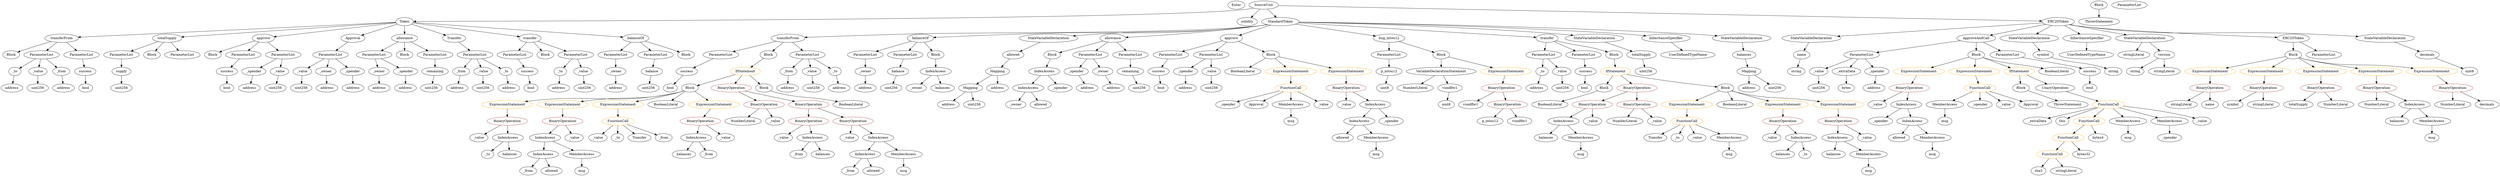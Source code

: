 strict digraph {
	graph [bb="0,0,9208.7,756"];
	node [label="\N"];
	Enter	[height=0.5,
		pos="4701.6,738",
		width=0.83628];
	Identifier_balances_7	[color=black,
		height=0.5,
		label=balances,
		pos="8834.6,234",
		width=1.1828];
	VariableDeclaration__from	[color=black,
		height=0.5,
		label=_from,
		pos="1693.6,450",
		width=0.93331];
	ElementaryTypeName_address_7	[color=black,
		height=0.5,
		label=address,
		pos="1684.6,378",
		width=1.0996];
	VariableDeclaration__from -> ElementaryTypeName_address_7	[pos="e,1686.8,396.1 1691.4,431.7 1690.4,424.32 1689.3,415.52 1688.2,407.25"];
	ExpressionStatement_Unnamed_2	[color=orange,
		height=0.5,
		label=ExpressionStatement,
		pos="6271.6,306",
		width=2.458];
	FunctionCall_Unnamed	[color=orange,
		height=0.5,
		label=FunctionCall,
		pos="6275.6,234",
		width=1.6125];
	ExpressionStatement_Unnamed_2 -> FunctionCall_Unnamed	[pos="e,6274.6,252.1 6272.6,287.7 6273,280.41 6273.5,271.73 6274,263.54"];
	ElementaryTypeName_bool	[color=black,
		height=0.5,
		label=bool,
		pos="1959.6,378",
		width=0.76697];
	Parameter__spender_2	[color=black,
		height=0.5,
		label=_spender,
		pos="4447.6,450",
		width=1.2521];
	ElementaryTypeName_address_15	[color=black,
		height=0.5,
		label=address,
		pos="4447.6,378",
		width=1.0996];
	Parameter__spender_2 -> ElementaryTypeName_address_15	[pos="e,4447.6,396.1 4447.6,431.7 4447.6,424.41 4447.6,415.73 4447.6,407.54"];
	BinaryOperation_Unnamed_19	[color=brown,
		height=0.5,
		label=BinaryOperation,
		pos="9040.6,378",
		width=1.9867];
	NumberLiteral_Unnamed_5	[color=black,
		height=0.5,
		label=NumberLiteral,
		pos="9040.6,306",
		width=1.765];
	BinaryOperation_Unnamed_19 -> NumberLiteral_Unnamed_5	[pos="e,9040.6,324.1 9040.6,359.7 9040.6,352.41 9040.6,343.73 9040.6,335.54"];
	Identifier_decimals	[color=black,
		height=0.5,
		label=decimals,
		pos="9165.6,306",
		width=1.1967];
	BinaryOperation_Unnamed_19 -> Identifier_decimals	[pos="e,9140.7,320.93 9069,361.12 9087.3,350.86 9111.2,337.44 9130.7,326.53"];
	ParameterList_Unnamed_19	[color=black,
		height=0.5,
		label=ParameterList,
		pos="3243.6,522",
		width=1.7095];
	Parameter__owner_2	[color=black,
		height=0.5,
		label=_owner,
		pos="3243.6,450",
		width=1.0719];
	ParameterList_Unnamed_19 -> Parameter__owner_2	[pos="e,3243.6,468.1 3243.6,503.7 3243.6,496.41 3243.6,487.73 3243.6,479.54"];
	ParameterList_Unnamed_22	[color=black,
		height=0.5,
		label=ParameterList,
		pos="4393.6,522",
		width=1.7095];
	Parameter_success_5	[color=black,
		height=0.5,
		label=success,
		pos="4344.6,450",
		width=1.1135];
	ParameterList_Unnamed_22 -> Parameter_success_5	[pos="e,4356,467.31 4381.7,504.05 4376,495.85 4369,485.83 4362.6,476.71"];
	VariableDeclaration__value	[color=black,
		height=0.5,
		label=_value,
		pos="1779.6,450",
		width=0.96103];
	ElementaryTypeName_uint256_6	[color=black,
		height=0.5,
		label=uint256,
		pos="1779.6,378",
		width=1.0442];
	VariableDeclaration__value -> ElementaryTypeName_uint256_6	[pos="e,1779.6,396.1 1779.6,431.7 1779.6,424.41 1779.6,415.73 1779.6,407.54"];
	FunctionDefinition_transferFrom	[color=black,
		height=0.5,
		label=transferFrom,
		pos="224.59,594",
		width=1.6402];
	Block_Unnamed_3	[color=black,
		height=0.5,
		label=Block,
		pos="41.587,522",
		width=0.90558];
	FunctionDefinition_transferFrom -> Block_Unnamed_3	[pos="e,67.119,533.75 187.67,579.63 158.93,569.13 118.09,553.98 82.587,540 80.862,539.32 79.099,538.62 77.32,537.9"];
	ParameterList_Unnamed_6	[color=black,
		height=0.5,
		label=ParameterList,
		pos="153.59,522",
		width=1.7095];
	FunctionDefinition_transferFrom -> ParameterList_Unnamed_6	[pos="e,170.29,539.47 207.76,576.41 199.01,567.78 188.14,557.06 178.43,547.5"];
	ParameterList_Unnamed_7	[color=black,
		height=0.5,
		label=ParameterList,
		pos="294.59,522",
		width=1.7095];
	FunctionDefinition_transferFrom -> ParameterList_Unnamed_7	[pos="e,278.12,539.47 241.18,576.41 249.81,567.78 260.52,557.06 270.09,547.5"];
	ElementaryTypeName_uint8	[color=black,
		height=0.5,
		label=uint8,
		pos="5164.6,378",
		width=0.7947];
	Block_Unnamed_17	[color=black,
		height=0.5,
		label=Block,
		pos="8458.6,522",
		width=0.90558];
	ExpressionStatement_Unnamed_12	[color=orange,
		height=0.5,
		label=ExpressionStatement,
		pos="8166.6,450",
		width=2.458];
	Block_Unnamed_17 -> ExpressionStatement_Unnamed_12	[pos="e,8222.4,464.38 8429,513.9 8383.5,502.99 8295.1,481.81 8233.6,467.05"];
	ExpressionStatement_Unnamed_14	[color=orange,
		height=0.5,
		label=ExpressionStatement,
		pos="8361.6,450",
		width=2.458];
	Block_Unnamed_17 -> ExpressionStatement_Unnamed_14	[pos="e,8384.8,467.76 8439.4,507.17 8426.4,497.8 8409,485.19 8393.9,474.29"];
	ExpressionStatement_Unnamed_11	[color=orange,
		height=0.5,
		label=ExpressionStatement,
		pos="8556.6,450",
		width=2.458];
	Block_Unnamed_17 -> ExpressionStatement_Unnamed_11	[pos="e,8533.1,467.76 8477.9,507.17 8491.1,497.8 8508.7,485.19 8524,474.29"];
	ExpressionStatement_Unnamed_10	[color=orange,
		height=0.5,
		label=ExpressionStatement,
		pos="8751.6,450",
		width=2.458];
	Block_Unnamed_17 -> ExpressionStatement_Unnamed_10	[pos="e,8688.3,462.91 8483.5,509.82 8488.7,507.7 8494.3,505.64 8499.6,504 8532.1,493.94 8615.1,477.09 8677,465.1"];
	ExpressionStatement_Unnamed_13	[color=orange,
		height=0.5,
		label=ExpressionStatement,
		pos="8946.6,450",
		width=2.458];
	Block_Unnamed_17 -> ExpressionStatement_Unnamed_13	[pos="e,8882.4,462.79 8482.9,509.56 8488.3,507.41 8494.1,505.4 8499.6,504 8650.8,465.74 8694.1,489.34 8848.6,468 8855.9,466.98 8863.6,\
465.83 8871.2,464.61"];
	Identifier__value_11	[color=black,
		height=0.5,
		label=_value,
		pos="2199.6,162",
		width=0.96103];
	Parameter_balance	[color=black,
		height=0.5,
		label=balance,
		pos="2360.6,450",
		width=1.0719];
	ElementaryTypeName_uint256_1	[color=black,
		height=0.5,
		label=uint256,
		pos="2348.6,378",
		width=1.0442];
	Parameter_balance -> ElementaryTypeName_uint256_1	[pos="e,2351.5,396.1 2357.6,431.7 2356.4,424.32 2354.8,415.52 2353.4,407.25"];
	ElementaryTypeName_address_20	[color=black,
		height=0.5,
		label=address,
		pos="3554.6,306",
		width=1.0996];
	BooleanLiteral_Unnamed_4	[color=black,
		height=0.5,
		label=BooleanLiteral,
		pos="4662.6,450",
		width=1.7788];
	FunctionDefinition_totalSupply	[color=black,
		height=0.5,
		label=totalSupply,
		pos="603.59,594",
		width=1.4739];
	ParameterList_Unnamed_1	[color=black,
		height=0.5,
		label=ParameterList,
		pos="435.59,522",
		width=1.7095];
	FunctionDefinition_totalSupply -> ParameterList_Unnamed_1	[pos="e,469.9,537.3 571.19,579.5 545.41,568.76 509.03,553.6 480.44,541.69"];
	Block_Unnamed	[color=black,
		height=0.5,
		label=Block,
		pos="547.59,522",
		width=0.90558];
	FunctionDefinition_totalSupply -> Block_Unnamed	[pos="e,560.38,538.99 590.32,576.41 583.52,567.92 575.11,557.41 567.56,547.96"];
	ParameterList_Unnamed	[color=black,
		height=0.5,
		label=ParameterList,
		pos="659.59,522",
		width=1.7095];
	FunctionDefinition_totalSupply -> ParameterList_Unnamed	[pos="e,646.02,539.96 616.86,576.41 623.46,568.16 631.58,558.01 638.97,548.78"];
	Identifier_balances_1	[color=black,
		height=0.5,
		label=balances,
		pos="6781.6,90",
		width=1.1828];
	Mapping_Unnamed_2	[color=black,
		height=0.5,
		label=Mapping,
		pos="3635.6,378",
		width=1.2105];
	Mapping_Unnamed_2 -> ElementaryTypeName_address_20	[pos="e,3572.5,322.49 3617.6,361.46 3606.9,352.22 3593.1,340.32 3581.2,330"];
	ElementaryTypeName_uint256_14	[color=black,
		height=0.5,
		label=uint256,
		pos="3649.6,306",
		width=1.0442];
	Mapping_Unnamed_2 -> ElementaryTypeName_uint256_14	[pos="e,3646.2,324.1 3639,359.7 3640.5,352.32 3642.3,343.52 3643.9,335.25"];
	Parameter_balance_1	[color=black,
		height=0.5,
		label=balance,
		pos="3359.6,450",
		width=1.0719];
	ElementaryTypeName_uint256_10	[color=black,
		height=0.5,
		label=uint256,
		pos="3338.6,378",
		width=1.0442];
	Parameter_balance_1 -> ElementaryTypeName_uint256_10	[pos="e,3343.7,396.1 3354.4,431.7 3352.2,424.24 3349.5,415.32 3347,406.97"];
	Identifier_allowed_2	[color=black,
		height=0.5,
		label=allowed,
		pos="5023.6,162",
		width=1.0858];
	ElementaryTypeName_bool_3	[color=black,
		height=0.5,
		label=bool,
		pos="5893.6,378",
		width=0.76697];
	Identifier_Transfer	[color=black,
		height=0.5,
		label=Transfer,
		pos="6118.6,162",
		width=1.1689];
	ParameterList_Unnamed_5	[color=black,
		height=0.5,
		label=ParameterList,
		pos="1877.6,522",
		width=1.7095];
	Parameter_success	[color=black,
		height=0.5,
		label=success,
		pos="1955.6,450",
		width=1.1135];
	ParameterList_Unnamed_5 -> Parameter_success	[pos="e,1938.3,466.51 1896.1,504.41 1906.2,495.35 1918.8,483.99 1929.9,474.08"];
	ElementaryTypeName_bool_5	[color=black,
		height=0.5,
		label=bool,
		pos="4353.6,378",
		width=0.76697];
	Parameter_success_5 -> ElementaryTypeName_bool_5	[pos="e,4351.4,396.1 4346.8,431.7 4347.8,424.32 4348.9,415.52 4350,407.25"];
	VariableDeclaration__value_1	[color=black,
		height=0.5,
		label=_value,
		pos="1089.6,450",
		width=0.96103];
	ElementaryTypeName_uint256_7	[color=black,
		height=0.5,
		label=uint256,
		pos="1089.6,378",
		width=1.0442];
	VariableDeclaration__value_1 -> ElementaryTypeName_uint256_7	[pos="e,1089.6,396.1 1089.6,431.7 1089.6,424.41 1089.6,415.73 1089.6,407.54"];
	ParameterList_Unnamed_21	[color=black,
		height=0.5,
		label=ParameterList,
		pos="4545.6,522",
		width=1.7095];
	ParameterList_Unnamed_21 -> Parameter__spender_2	[pos="e,4468.7,466.1 4523.3,505.12 4509.9,495.52 4492.6,483.16 4477.9,472.67"];
	Parameter__value_5	[color=black,
		height=0.5,
		label=_value,
		pos="4545.6,450",
		width=0.96103];
	ParameterList_Unnamed_21 -> Parameter__value_5	[pos="e,4545.6,468.1 4545.6,503.7 4545.6,496.41 4545.6,487.73 4545.6,479.54"];
	Identifier__from_1	[color=black,
		height=0.5,
		label=_from,
		pos="3160.6,18",
		width=0.93331];
	ElementaryTypeName_address_18	[color=black,
		height=0.5,
		label=address,
		pos="6497.6,378",
		width=1.0996];
	Parameter_success_6	[color=black,
		height=0.5,
		label=success,
		pos="7733.6,450",
		width=1.1135];
	ElementaryTypeName_bool_6	[color=black,
		height=0.5,
		label=bool,
		pos="7733.6,378",
		width=0.76697];
	Parameter_success_6 -> ElementaryTypeName_bool_6	[pos="e,7733.6,396.1 7733.6,431.7 7733.6,424.41 7733.6,415.73 7733.6,407.54"];
	Block_Unnamed_15	[color=black,
		height=0.5,
		label=Block,
		pos="3950.6,522",
		width=0.90558];
	IndexAccess_Unnamed_13	[color=black,
		height=0.5,
		label=IndexAccess,
		pos="3913.6,450",
		width=1.6402];
	Block_Unnamed_15 -> IndexAccess_Unnamed_13	[pos="e,3922.5,467.96 3941.8,504.41 3937.6,496.51 3932.5,486.85 3927.8,477.94"];
	UserDefinedTypeName_Unnamed	[color=black,
		height=0.5,
		label=UserDefinedTypeName,
		pos="6269.6,522",
		width=2.7214];
	FunctionDefinition_approve	[color=black,
		height=0.5,
		label=approve,
		pos="953.59,594",
		width=1.1412];
	Block_Unnamed_4	[color=black,
		height=0.5,
		label=Block,
		pos="771.59,522",
		width=0.90558];
	FunctionDefinition_approve -> Block_Unnamed_4	[pos="e,797.12,533.74 922.67,581.72 894.02,571.18 850.29,554.9 812.59,540 810.86,539.32 809.1,538.62 807.32,537.9"];
	ParameterList_Unnamed_9	[color=black,
		height=0.5,
		label=ParameterList,
		pos="883.59,522",
		width=1.7095];
	FunctionDefinition_approve -> ParameterList_Unnamed_9	[pos="e,900.38,539.8 937.7,577.12 929.01,568.42 918.04,557.45 908.25,547.66"];
	ParameterList_Unnamed_8	[color=black,
		height=0.5,
		label=ParameterList,
		pos="1024.6,522",
		width=1.7095];
	FunctionDefinition_approve -> ParameterList_Unnamed_8	[pos="e,1008,539.31 969.7,577.12 978.65,568.29 989.97,557.13 1000,547.24"];
	Identifier__owner_1	[color=black,
		height=0.5,
		label=_owner,
		pos="3805.6,306",
		width=1.0719];
	VariableDeclaration_decimals	[color=black,
		height=0.5,
		label=decimals,
		pos="8935.6,522",
		width=1.1967];
	ElementaryTypeName_uint8_2	[color=black,
		height=0.5,
		label=uint8,
		pos="9081.6,450",
		width=0.7947];
	VariableDeclaration_decimals -> ElementaryTypeName_uint8_2	[pos="e,9059.5,461.59 8963,507.83 8987.6,496.07 9023.6,478.82 9049.4,466.42"];
	ElementaryTypeName_uint256_9	[color=black,
		height=0.5,
		label=uint256,
		pos="3051.6,378",
		width=1.0442];
	Identifier__owner	[color=black,
		height=0.5,
		label=_owner,
		pos="3432.6,378",
		width=1.0719];
	Identifier__from	[color=black,
		height=0.5,
		label=_from,
		pos="2930.6,90",
		width=0.93331];
	ParameterList_Unnamed_26	[color=black,
		height=0.5,
		label=ParameterList,
		pos="8570.6,522",
		width=1.7095];
	Identifier_msg_9	[color=black,
		height=0.5,
		label=msg,
		pos="7207.6,234",
		width=0.75];
	FunctionDefinition_transferFrom_1	[color=black,
		height=0.5,
		label=transferFrom,
		pos="2954.6,594",
		width=1.6402];
	ParameterList_Unnamed_18	[color=black,
		height=0.5,
		label=ParameterList,
		pos="2658.6,522",
		width=1.7095];
	FunctionDefinition_transferFrom_1 -> ParameterList_Unnamed_18	[pos="e,2705.2,534.03 2909,582.22 2857.1,569.96 2772.4,549.92 2716.1,536.6"];
	Block_Unnamed_10	[color=black,
		height=0.5,
		label=Block,
		pos="2873.6,522",
		width=0.90558];
	FunctionDefinition_transferFrom_1 -> Block_Unnamed_10	[pos="e,2890.6,537.72 2935.8,576.76 2924.9,567.37 2911.1,555.41 2899.2,545.15"];
	ParameterList_Unnamed_17	[color=black,
		height=0.5,
		label=ParameterList,
		pos="3036.6,522",
		width=1.7095];
	FunctionDefinition_transferFrom_1 -> ParameterList_Unnamed_17	[pos="e,3017.4,539.39 2973.6,576.76 2984.1,567.82 2997.3,556.55 3008.9,546.64"];
	FunctionCall_Unnamed -> Identifier_Transfer	[pos="e,6147,175.67 6243.4,218.67 6218.5,207.56 6183.9,192.12 6157.4,180.32"];
	Identifier__to_1	[color=black,
		height=0.5,
		label=_to,
		pos="6205.6,162",
		width=0.75];
	FunctionCall_Unnamed -> Identifier__to_1	[pos="e,6220.2,177.57 6259,216.41 6249.8,207.19 6238.2,195.58 6228.1,185.54"];
	Identifier__value_4	[color=black,
		height=0.5,
		label=_value,
		pos="6285.6,162",
		width=0.96103];
	FunctionCall_Unnamed -> Identifier__value_4	[pos="e,6283.1,180.1 6278.1,215.7 6279.1,208.32 6280.4,199.52 6281.6,191.25"];
	MemberAccess_Unnamed_2	[color=black,
		height=0.5,
		label=MemberAccess,
		pos="6407.6,162",
		width=1.9174];
	FunctionCall_Unnamed -> MemberAccess_Unnamed_2	[pos="e,6377.9,178.72 6303.9,217.98 6322.6,208.09 6347.3,194.98 6367.9,184.05"];
	ElementaryTypeName_address_2	[color=black,
		height=0.5,
		label=address,
		pos="229.59,378",
		width=1.0996];
	Identifier_balances_6	[color=black,
		height=0.5,
		label=balances,
		pos="3531.6,378",
		width=1.1828];
	NumberLiteral_Unnamed_1	[color=black,
		height=0.5,
		label=NumberLiteral,
		pos="5274.6,378",
		width=1.765];
	Parameter__to_2	[color=black,
		height=0.5,
		label=_to,
		pos="5727.6,450",
		width=0.75];
	ElementaryTypeName_address_11	[color=black,
		height=0.5,
		label=address,
		pos="5715.6,378",
		width=1.0996];
	Parameter__to_2 -> ElementaryTypeName_address_11	[pos="e,5718.5,396.1 5724.6,431.7 5723.4,424.32 5721.8,415.52 5720.4,407.25"];
	Identifier_msg_10	[color=black,
		height=0.5,
		label=msg,
		pos="7891.6,162",
		width=0.75];
	ElementaryTypeName_address_4	[color=black,
		height=0.5,
		label=address,
		pos="901.59,378",
		width=1.0996];
	BinaryOperation_Unnamed_14	[color=brown,
		height=0.5,
		label=BinaryOperation,
		pos="2086.6,234",
		width=1.9867];
	IndexAccess_Unnamed_8	[color=black,
		height=0.5,
		label=IndexAccess,
		pos="2000.6,162",
		width=1.6402];
	BinaryOperation_Unnamed_14 -> IndexAccess_Unnamed_8	[pos="e,2020.5,179.23 2066.2,216.41 2055.2,207.45 2041.4,196.25 2029.4,186.42"];
	Identifier__value_10	[color=black,
		height=0.5,
		label=_value,
		pos="2112.6,162",
		width=0.96103];
	BinaryOperation_Unnamed_14 -> Identifier__value_10	[pos="e,2106.2,180.1 2093,215.7 2095.8,208.15 2099.2,199.12 2102.3,190.68"];
	IndexAccess_Unnamed_12	[color=black,
		height=0.5,
		label=IndexAccess,
		pos="5086.6,234",
		width=1.6402];
	IndexAccess_Unnamed_12 -> Identifier_allowed_2	[pos="e,5038,178.99 5071.7,216.41 5063.9,207.74 5054.2,196.97 5045.5,187.38"];
	MemberAccess_Unnamed_5	[color=black,
		height=0.5,
		label=MemberAccess,
		pos="5149.6,162",
		width=1.9174];
	IndexAccess_Unnamed_12 -> MemberAccess_Unnamed_5	[pos="e,5134.3,179.96 5101.5,216.41 5109,208.08 5118.3,197.8 5126.6,188.49"];
	VariableDeclaration_vundflw1	[color=black,
		height=0.5,
		label=vundflw1,
		pos="5401.6,378",
		width=1.2521];
	ElementaryTypeName_uint8_1	[color=black,
		height=0.5,
		label=uint8,
		pos="5397.6,306",
		width=0.7947];
	VariableDeclaration_vundflw1 -> ElementaryTypeName_uint8_1	[pos="e,5398.6,324.1 5400.6,359.7 5400.2,352.41 5399.7,343.73 5399.2,335.54"];
	Identifier__to_3	[color=black,
		height=0.5,
		label=_to,
		pos="2279.6,162",
		width=0.75];
	Identifier_sha3	[color=black,
		height=0.5,
		label=sha3,
		pos="7559.6,18",
		width=0.76697];
	ParameterList_Unnamed_20	[color=black,
		height=0.5,
		label=ParameterList,
		pos="3384.6,522",
		width=1.7095];
	ParameterList_Unnamed_20 -> Parameter_balance_1	[pos="e,3365.7,468.1 3378.4,503.7 3375.7,496.15 3372.5,487.12 3369.5,478.68"];
	stringLiteral_Unnamed_2	[color=black,
		height=0.5,
		label=stringLiteral,
		pos="8055.6,306",
		width=1.5016];
	Parameter__to_1	[color=black,
		height=0.5,
		label=_to,
		pos="47.587,450",
		width=0.75];
	ElementaryTypeName_address_3	[color=black,
		height=0.5,
		label=address,
		pos="39.587,378",
		width=1.0996];
	Parameter__to_1 -> ElementaryTypeName_address_3	[pos="e,41.542,396.1 45.609,431.7 44.776,424.41 43.784,415.73 42.848,407.54"];
	Identifier__extraData	[color=black,
		height=0.5,
		label=_extraData,
		pos="7547.6,234",
		width=1.4046];
	Parameter__owner_1	[color=black,
		height=0.5,
		label=_owner,
		pos="1384.6,450",
		width=1.0719];
	ElementaryTypeName_address_5	[color=black,
		height=0.5,
		label=address,
		pos="1384.6,378",
		width=1.0996];
	Parameter__owner_1 -> ElementaryTypeName_address_5	[pos="e,1384.6,396.1 1384.6,431.7 1384.6,424.41 1384.6,415.73 1384.6,407.54"];
	NumberLiteral_Unnamed_2	[color=black,
		height=0.5,
		label=NumberLiteral,
		pos="2724.6,234",
		width=1.765];
	Identifier_p_intou12	[color=black,
		height=0.5,
		label=p_intou12,
		pos="5550.6,234",
		width=1.3353];
	BinaryOperation_Unnamed_18	[color=brown,
		height=0.5,
		label=BinaryOperation,
		pos="8157.6,378",
		width=1.9867];
	ExpressionStatement_Unnamed_12 -> BinaryOperation_Unnamed_18	[pos="e,8159.8,396.1 8164.4,431.7 8163.4,424.32 8162.3,415.52 8161.2,407.25"];
	Identifier_allowed_3	[color=black,
		height=0.5,
		label=allowed,
		pos="3901.6,306",
		width=1.0858];
	IndexAccess_Unnamed_14	[color=black,
		height=0.5,
		label=IndexAccess,
		pos="3853.6,378",
		width=1.6402];
	IndexAccess_Unnamed_13 -> IndexAccess_Unnamed_14	[pos="e,3867.7,395.47 3899.4,432.41 3892.1,423.95 3883.2,413.49 3875.1,404.08"];
	Identifier__spender_2	[color=black,
		height=0.5,
		label=_spender,
		pos="3975.6,378",
		width=1.2521];
	IndexAccess_Unnamed_13 -> Identifier__spender_2	[pos="e,3961,395.47 3928.3,432.41 3935.8,423.95 3945,413.49 3953.4,404.08"];
	ElementaryTypeName_address_12	[color=black,
		height=0.5,
		label=address,
		pos="2956.6,378",
		width=1.0996];
	ElementaryTypeName_address_19	[color=black,
		height=0.5,
		label=address,
		pos="3736.6,378",
		width=1.0996];
	ExpressionStatement_Unnamed_4	[color=orange,
		height=0.5,
		label=ExpressionStatement,
		pos="1879.6,306",
		width=2.458];
	BinaryOperation_Unnamed_12	[color=brown,
		height=0.5,
		label=BinaryOperation,
		pos="1864.6,234",
		width=1.9867];
	ExpressionStatement_Unnamed_4 -> BinaryOperation_Unnamed_12	[pos="e,1868.3,252.1 1875.9,287.7 1874.3,280.32 1872.4,271.52 1870.6,263.25"];
	Identifier_this	[color=black,
		height=0.5,
		label=this,
		pos="7643.6,234",
		width=0.75];
	Identifier__value_6	[color=black,
		height=0.5,
		label=_value,
		pos="3113.6,162",
		width=0.96103];
	VariableDeclaration__to	[color=black,
		height=0.5,
		label=_to,
		pos="1866.6,450",
		width=0.75];
	ElementaryTypeName_address_8	[color=black,
		height=0.5,
		label=address,
		pos="1874.6,378",
		width=1.0996];
	VariableDeclaration__to -> ElementaryTypeName_address_8	[pos="e,1872.6,396.1 1868.6,431.7 1869.4,424.41 1870.4,415.73 1871.3,407.54"];
	ElementaryTypeName_string	[color=black,
		height=0.5,
		label=string,
		pos="6668.6,450",
		width=0.864];
	Identifier_msg_8	[color=black,
		height=0.5,
		label=msg,
		pos="7174.6,90",
		width=0.75];
	BinaryOperation_Unnamed_3	[color=brown,
		height=0.5,
		label=BinaryOperation,
		pos="6808.6,234",
		width=1.9867];
	IndexAccess_Unnamed_1	[color=black,
		height=0.5,
		label=IndexAccess,
		pos="6803.6,162",
		width=1.6402];
	BinaryOperation_Unnamed_3 -> IndexAccess_Unnamed_1	[pos="e,6804.8,180.1 6807.4,215.7 6806.8,208.41 6806.2,199.73 6805.6,191.54"];
	Identifier__value_2	[color=black,
		height=0.5,
		label=_value,
		pos="6915.6,162",
		width=0.96103];
	BinaryOperation_Unnamed_3 -> Identifier__value_2	[pos="e,6894.5,176.79 6833.4,216.76 6848.9,206.64 6868.9,193.53 6885.3,182.79"];
	ElementaryTypeName_address_13	[color=black,
		height=0.5,
		label=address,
		pos="3146.6,378",
		width=1.0996];
	Identifier__spender_3	[color=black,
		height=0.5,
		label=_spender,
		pos="6962.6,234",
		width=1.2521];
	Parameter_supply	[color=black,
		height=0.5,
		label=supply,
		pos="435.59,450",
		width=0.98875];
	ElementaryTypeName_uint256	[color=black,
		height=0.5,
		label=uint256,
		pos="435.59,378",
		width=1.0442];
	Parameter_supply -> ElementaryTypeName_uint256	[pos="e,435.59,396.1 435.59,431.7 435.59,424.41 435.59,415.73 435.59,407.54"];
	Block_Unnamed_2	[color=black,
		height=0.5,
		label=Block,
		pos="1989.6,522",
		width=0.90558];
	ParameterList_Unnamed_1 -> Parameter_supply	[pos="e,435.59,468.1 435.59,503.7 435.59,496.41 435.59,487.73 435.59,479.54"];
	NumberLiteral_Unnamed_3	[color=black,
		height=0.5,
		label=NumberLiteral,
		pos="8758.6,306",
		width=1.765];
	VariableDeclaration_allowed	[color=black,
		height=0.5,
		label=allowed,
		pos="3785.6,522",
		width=1.0858];
	Mapping_Unnamed_1	[color=black,
		height=0.5,
		label=Mapping,
		pos="3736.6,450",
		width=1.2105];
	VariableDeclaration_allowed -> Mapping_Unnamed_1	[pos="e,3748.1,467.47 3774,504.41 3768.2,496.13 3761,485.92 3754.6,476.66"];
	ElementaryTypeName_uint256_12	[color=black,
		height=0.5,
		label=uint256,
		pos="4270.6,378",
		width=1.0442];
	ElementaryTypeName_uint256_15	[color=black,
		height=0.5,
		label=uint256,
		pos="6120.6,450",
		width=1.0442];
	Parameter__spender_3	[color=black,
		height=0.5,
		label=_spender,
		pos="4035.6,450",
		width=1.2521];
	ElementaryTypeName_address_17	[color=black,
		height=0.5,
		label=address,
		pos="4078.6,378",
		width=1.0996];
	Parameter__spender_3 -> ElementaryTypeName_address_17	[pos="e,4068.3,395.79 4046,432.05 4050.9,424.06 4056.9,414.33 4062.4,405.4"];
	Parameter__value_6	[color=black,
		height=0.5,
		label=_value,
		pos="6752.6,450",
		width=0.96103];
	ElementaryTypeName_uint256_16	[color=black,
		height=0.5,
		label=uint256,
		pos="6752.6,378",
		width=1.0442];
	Parameter__value_6 -> ElementaryTypeName_uint256_16	[pos="e,6752.6,396.1 6752.6,431.7 6752.6,424.41 6752.6,415.73 6752.6,407.54"];
	Identifier_msg_1	[color=black,
		height=0.5,
		label=msg,
		pos="6911.6,18",
		width=0.75];
	VariableDeclaration__owner	[color=black,
		height=0.5,
		label=_owner,
		pos="1180.6,450",
		width=1.0719];
	ElementaryTypeName_address_9	[color=black,
		height=0.5,
		label=address,
		pos="1184.6,378",
		width=1.0996];
	VariableDeclaration__owner -> ElementaryTypeName_address_9	[pos="e,1183.6,396.1 1181.6,431.7 1182,424.41 1182.5,415.73 1183,407.54"];
	Parameter__from_1	[color=black,
		height=0.5,
		label=_from,
		pos="2959.6,450",
		width=0.93331];
	Parameter__from_1 -> ElementaryTypeName_address_12	[pos="e,2957.3,396.1 2958.8,431.7 2958.5,424.41 2958.2,415.73 2957.8,407.54"];
	Mapping_Unnamed	[color=black,
		height=0.5,
		label=Mapping,
		pos="6497.6,450",
		width=1.2105];
	Mapping_Unnamed -> ElementaryTypeName_address_18	[pos="e,6497.6,396.1 6497.6,431.7 6497.6,424.41 6497.6,415.73 6497.6,407.54"];
	ElementaryTypeName_uint256_13	[color=black,
		height=0.5,
		label=uint256,
		pos="6592.6,378",
		width=1.0442];
	Mapping_Unnamed -> ElementaryTypeName_uint256_13	[pos="e,6572.7,393.68 6518.2,433.81 6531.5,424.05 6548.9,411.22 6563.5,400.42"];
	Parameter__value_1	[color=black,
		height=0.5,
		label=_value,
		pos="134.59,450",
		width=0.96103];
	ElementaryTypeName_uint256_3	[color=black,
		height=0.5,
		label=uint256,
		pos="134.59,378",
		width=1.0442];
	Parameter__value_1 -> ElementaryTypeName_uint256_3	[pos="e,134.59,396.1 134.59,431.7 134.59,424.41 134.59,415.73 134.59,407.54"];
	Identifier__from_3	[color=black,
		height=0.5,
		label=_from,
		pos="1936.6,18",
		width=0.93331];
	FunctionCall_Unnamed_7	[color=orange,
		height=0.5,
		label=FunctionCall,
		pos="7609.6,90",
		width=1.6125];
	FunctionCall_Unnamed_7 -> Identifier_sha3	[pos="e,7570.9,34.829 7597.5,72.055 7591.5,63.646 7584.1,53.323 7577.5,44.025"];
	stringLiteral_Unnamed_4	[color=black,
		height=0.5,
		label=stringLiteral,
		pos="7659.6,18",
		width=1.5016];
	FunctionCall_Unnamed_7 -> stringLiteral_Unnamed_4	[pos="e,7647.6,35.789 7621.7,72.055 7627.5,63.973 7634.5,54.121 7640.9,45.112"];
	Identifier__value_3	[color=black,
		height=0.5,
		label=_value,
		pos="6535.6,162",
		width=0.96103];
	ExpressionStatement_Unnamed_9	[color=orange,
		height=0.5,
		label=ExpressionStatement,
		pos="4833.6,450",
		width=2.458];
	FunctionCall_Unnamed_2	[color=orange,
		height=0.5,
		label=FunctionCall,
		pos="4826.6,378",
		width=1.6125];
	ExpressionStatement_Unnamed_9 -> FunctionCall_Unnamed_2	[pos="e,4828.3,396.1 4831.9,431.7 4831.1,424.41 4830.3,415.73 4829.4,407.54"];
	ContractDefinition_Token	[color=black,
		height=0.5,
		label=Token,
		pos="1483.6,666",
		width=0.96103];
	ContractDefinition_Token -> FunctionDefinition_transferFrom	[pos="e,282.37,598.21 1449.3,663.09 1279.3,653.64 526.92,611.81 293.73,598.84"];
	ContractDefinition_Token -> FunctionDefinition_totalSupply	[pos="e,654.88,599.08 1449.4,662.28 1317.2,651.76 838.93,613.72 666.29,599.99"];
	ContractDefinition_Token -> FunctionDefinition_approve	[pos="e,992.72,600.17 1450.4,660.62 1360.5,648.74 1111.3,615.82 1003.9,601.64"];
	EventDefinition_Approval	[color=black,
		height=0.5,
		label=Approval,
		pos="1290.6,594",
		width=1.266];
	ContractDefinition_Token -> EventDefinition_Approval	[pos="e,1323.4,606.88 1455.9,654.97 1424.1,643.41 1371.3,624.26 1333.9,610.72"];
	FunctionDefinition_allowance	[color=black,
		height=0.5,
		label=allowance,
		pos="1483.6,594",
		width=1.3076];
	ContractDefinition_Token -> FunctionDefinition_allowance	[pos="e,1483.6,612.1 1483.6,647.7 1483.6,640.41 1483.6,631.73 1483.6,623.54"];
	EventDefinition_Transfer	[color=black,
		height=0.5,
		label=Transfer,
		pos="1663.6,594",
		width=1.1689];
	ContractDefinition_Token -> EventDefinition_Transfer	[pos="e,1633.1,606.84 1510.5,654.52 1540.2,642.99 1588.2,624.33 1622.5,610.97"];
	FunctionDefinition_transfer	[color=black,
		height=0.5,
		label=transfer,
		pos="1933.6,594",
		width=1.0719];
	ContractDefinition_Token -> FunctionDefinition_transfer	[pos="e,1897.3,600.64 1516.7,659.85 1595.5,647.59 1794.6,616.61 1886.2,602.37"];
	FunctionDefinition_balanceOf	[color=black,
		height=0.5,
		label=balanceOf,
		pos="2312.6,594",
		width=1.3491];
	ContractDefinition_Token -> FunctionDefinition_balanceOf	[pos="e,2265.5,598.98 1517.9,662.1 1645.5,651.33 2093.4,613.51 2254.4,599.92"];
	BinaryOperation_Unnamed_13	[color=brown,
		height=0.5,
		label=BinaryOperation,
		pos="2571.6,234",
		width=1.9867];
	IndexAccess_Unnamed_7	[color=black,
		height=0.5,
		label=IndexAccess,
		pos="2571.6,162",
		width=1.6402];
	BinaryOperation_Unnamed_13 -> IndexAccess_Unnamed_7	[pos="e,2571.6,180.1 2571.6,215.7 2571.6,208.41 2571.6,199.73 2571.6,191.54"];
	Identifier__value_9	[color=black,
		height=0.5,
		label=_value,
		pos="2683.6,162",
		width=0.96103];
	BinaryOperation_Unnamed_13 -> Identifier__value_9	[pos="e,2662.3,176.33 2597.6,216.76 2614,206.5 2635.3,193.18 2652.6,182.37"];
	ParameterList_Unnamed_10	[color=black,
		height=0.5,
		label=ParameterList,
		pos="1371.6,522",
		width=1.7095];
	ParameterList_Unnamed_10 -> Parameter__owner_1	[pos="e,1381.4,468.1 1374.8,503.7 1376.2,496.32 1377.8,487.52 1379.3,479.25"];
	Parameter__spender_1	[color=black,
		height=0.5,
		label=_spender,
		pos="1486.6,450",
		width=1.2521];
	ParameterList_Unnamed_10 -> Parameter__spender_1	[pos="e,1462.8,465.46 1397.4,505.29 1413.9,495.22 1435.6,482.06 1453.4,471.22"];
	Parameter_success_4	[color=black,
		height=0.5,
		label=success,
		pos="2645.6,450",
		width=1.1135];
	ParameterList_Unnamed_18 -> Parameter_success_4	[pos="e,2648.8,468.1 2655.4,503.7 2654,496.32 2652.4,487.52 2650.8,479.25"];
	ParameterList_Unnamed_13	[color=black,
		height=0.5,
		label=ParameterList,
		pos="1208.6,522",
		width=1.7095];
	EventDefinition_Approval -> ParameterList_Unnamed_13	[pos="e,1228,539.55 1272,577.12 1261.5,568.18 1248.2,556.85 1236.5,546.86"];
	MemberAccess_Unnamed_9	[color=black,
		height=0.5,
		label=MemberAccess,
		pos="7207.6,306",
		width=1.9174];
	MemberAccess_Unnamed_9 -> Identifier_msg_9	[pos="e,7207.6,252.1 7207.6,287.7 7207.6,280.41 7207.6,271.73 7207.6,263.54"];
	IndexAccess_Unnamed_9	[color=black,
		height=0.5,
		label=IndexAccess,
		pos="1996.6,90",
		width=1.6402];
	IndexAccess_Unnamed_8 -> IndexAccess_Unnamed_9	[pos="e,1997.6,108.1 1999.6,143.7 1999.2,136.41 1998.7,127.73 1998.2,119.54"];
	MemberAccess_Unnamed_4	[color=black,
		height=0.5,
		label=MemberAccess,
		pos="2142.6,90",
		width=1.9174];
	IndexAccess_Unnamed_8 -> MemberAccess_Unnamed_4	[pos="e,2111.5,106.31 2030.7,146.15 2051.2,136.04 2078.7,122.51 2101.2,111.39"];
	Parameter_p_intou12	[color=black,
		height=0.5,
		label=p_intou12,
		pos="5183.6,450",
		width=1.3353];
	Parameter_p_intou12 -> ElementaryTypeName_uint8	[pos="e,5169.2,396.1 5178.9,431.7 5176.9,424.24 5174.4,415.32 5172.2,406.97"];
	BooleanLiteral_Unnamed	[color=black,
		height=0.5,
		label=BooleanLiteral,
		pos="6442.6,306",
		width=1.7788];
	ElementaryTypeName_string_2	[color=black,
		height=0.5,
		label=string,
		pos="7902.6,450",
		width=0.864];
	Identifier_totalSupply	[color=black,
		height=0.5,
		label=totalSupply,
		pos="8478.6,306",
		width=1.4739];
	ThrowStatement_Unnamed_1	[color=black,
		height=0.5,
		label=ThrowStatement,
		pos="7671.6,306",
		width=2.0006];
	Identifier__value_8	[color=black,
		height=0.5,
		label=_value,
		pos="1752.6,162",
		width=0.96103];
	ParameterList_Unnamed_16	[color=black,
		height=0.5,
		label=ParameterList,
		pos="5183.6,522",
		width=1.7095];
	ParameterList_Unnamed_16 -> Parameter_p_intou12	[pos="e,5183.6,468.1 5183.6,503.7 5183.6,496.41 5183.6,487.73 5183.6,479.54"];
	IfStatement_Unnamed_1	[color=orange,
		height=0.5,
		label=IfStatement,
		pos="2770.6,450",
		width=1.4739];
	Block_Unnamed_10 -> IfStatement_Unnamed_1	[pos="e,2793.6,466.65 2853.7,507.5 2839.4,497.74 2819.6,484.33 2803,473.02"];
	MemberAccess_Unnamed_1	[color=black,
		height=0.5,
		label=MemberAccess,
		pos="6911.6,90",
		width=1.9174];
	MemberAccess_Unnamed_1 -> Identifier_msg_1	[pos="e,6911.6,36.104 6911.6,71.697 6911.6,64.407 6911.6,55.726 6911.6,47.536"];
	ElementaryTypeName_bool_4	[color=black,
		height=0.5,
		label=bool,
		pos="2431.6,378",
		width=0.76697];
	Block_Unnamed_11	[color=black,
		height=0.5,
		label=Block,
		pos="2509.6,378",
		width=0.90558];
	Block_Unnamed_11 -> ExpressionStatement_Unnamed_4	[pos="e,1946.4,318.18 2485.3,365.45 2479.9,363.3 2474.1,361.32 2468.6,360 2260.9,310.49 2201.7,348.32 1989.6,324 1979.2,322.81 1968.3,\
321.36 1957.5,319.81"];
	ExpressionStatement_Unnamed_6	[color=orange,
		height=0.5,
		label=ExpressionStatement,
		pos="2086.6,306",
		width=2.458];
	Block_Unnamed_11 -> ExpressionStatement_Unnamed_6	[pos="e,2151.4,318.67 2485.2,365.66 2479.8,363.5 2474.1,361.46 2468.6,360 2345.6,327.34 2310.4,342.88 2184.6,324 2177.4,322.93 2170,321.75 \
2162.6,320.54"];
	ExpressionStatement_Unnamed_7	[color=orange,
		height=0.5,
		label=ExpressionStatement,
		pos="2281.6,306",
		width=2.458];
	Block_Unnamed_11 -> ExpressionStatement_Unnamed_7	[pos="e,2335.7,320.55 2484.6,366.1 2479.4,363.96 2473.8,361.82 2468.6,360 2428.6,346.09 2382.9,333.08 2346.6,323.43"];
	BooleanLiteral_Unnamed_2	[color=black,
		height=0.5,
		label=BooleanLiteral,
		pos="2452.6,306",
		width=1.7788];
	Block_Unnamed_11 -> BooleanLiteral_Unnamed_2	[pos="e,2466.3,323.8 2496.7,361.12 2489.8,352.68 2481.2,342.1 2473.4,332.55"];
	ExpressionStatement_Unnamed_5	[color=orange,
		height=0.5,
		label=ExpressionStatement,
		pos="2623.6,306",
		width=2.458];
	Block_Unnamed_11 -> ExpressionStatement_Unnamed_5	[pos="e,2596.9,323.39 2530.8,364 2546.6,354.28 2568.6,340.75 2587.2,329.32"];
	Identifier__value_14	[color=black,
		height=0.5,
		label=_value,
		pos="6949.6,306",
		width=0.96103];
	VariableDeclaration__spender	[color=black,
		height=0.5,
		label=_spender,
		pos="1282.6,450",
		width=1.2521];
	ElementaryTypeName_address_10	[color=black,
		height=0.5,
		label=address,
		pos="1282.6,378",
		width=1.0996];
	VariableDeclaration__spender -> ElementaryTypeName_address_10	[pos="e,1282.6,396.1 1282.6,431.7 1282.6,424.41 1282.6,415.73 1282.6,407.54"];
	Block_Unnamed_16	[color=black,
		height=0.5,
		label=Block,
		pos="7776.6,738",
		width=0.90558];
	ThrowStatement_Unnamed	[color=black,
		height=0.5,
		label=ThrowStatement,
		pos="7776.6,666",
		width=2.0006];
	Block_Unnamed_16 -> ThrowStatement_Unnamed	[pos="e,7776.6,684.1 7776.6,719.7 7776.6,712.41 7776.6,703.73 7776.6,695.54"];
	Parameter__owner_3	[color=black,
		height=0.5,
		label=_owner,
		pos="4137.6,450",
		width=1.0719];
	ElementaryTypeName_address_16	[color=black,
		height=0.5,
		label=address,
		pos="4175.6,378",
		width=1.0996];
	Parameter__owner_3 -> ElementaryTypeName_address_16	[pos="e,4166.5,395.79 4146.8,432.05 4151.1,424.14 4156.3,414.54 4161.1,405.69"];
	Parameter_success -> ElementaryTypeName_bool	[pos="e,1958.6,396.1 1956.6,431.7 1957,424.41 1957.5,415.73 1958,407.54"];
	ParameterList_Unnamed_23	[color=black,
		height=0.5,
		label=ParameterList,
		pos="4099.6,522",
		width=1.7095];
	ParameterList_Unnamed_23 -> Parameter__spender_3	[pos="e,4050.2,466.99 4084.4,504.41 4076.5,495.74 4066.6,484.97 4057.9,475.38"];
	ParameterList_Unnamed_23 -> Parameter__owner_3	[pos="e,4128.5,467.79 4108.8,504.05 4113.1,496.14 4118.3,486.54 4123.1,477.69"];
	ParameterList_Unnamed_27	[color=black,
		height=0.5,
		label=ParameterList,
		pos="6912.6,522",
		width=1.7095];
	ParameterList_Unnamed_27 -> Parameter__value_6	[pos="e,6778.6,462.37 6879.4,506.5 6853,494.94 6816.1,478.77 6788.9,466.87"];
	Parameter__extraData	[color=black,
		height=0.5,
		label=_extraData,
		pos="6855.6,450",
		width=1.4046];
	ParameterList_Unnamed_27 -> Parameter__extraData	[pos="e,6869.3,467.79 6898.8,504.05 6892.1,495.8 6883.8,485.7 6876.4,476.54"];
	Parameter__spender_4	[color=black,
		height=0.5,
		label=_spender,
		pos="6969.6,450",
		width=1.2521];
	ParameterList_Unnamed_27 -> Parameter__spender_4	[pos="e,6956.3,467.31 6926.4,504.05 6933.2,495.68 6941.6,485.4 6949.1,476.13"];
	Identifier__spender_4	[color=black,
		height=0.5,
		label=_spender,
		pos="7339.6,306",
		width=1.2521];
	IndexAccess_Unnamed_5	[color=black,
		height=0.5,
		label=IndexAccess,
		pos="3220.6,90",
		width=1.6402];
	IndexAccess_Unnamed_5 -> Identifier__from_1	[pos="e,3173.9,34.511 3206.4,72.411 3198.8,63.62 3189.4,52.663 3181.1,42.965"];
	Identifier_allowed	[color=black,
		height=0.5,
		label=allowed,
		pos="3251.6,18",
		width=1.0858];
	IndexAccess_Unnamed_5 -> Identifier_allowed	[pos="e,3244,36.104 3228.2,71.697 3231.6,64.067 3235.7,54.916 3239.5,46.396"];
	IndexAccess_Unnamed_6	[color=black,
		height=0.5,
		label=IndexAccess,
		pos="1864.6,162",
		width=1.6402];
	Identifier__to_2	[color=black,
		height=0.5,
		label=_to,
		pos="1780.6,90",
		width=0.75];
	IndexAccess_Unnamed_6 -> Identifier__to_2	[pos="e,1796.9,104.56 1845.1,144.76 1833.3,134.95 1818.2,122.34 1805.5,111.8"];
	Identifier_balances_4	[color=black,
		height=0.5,
		label=balances,
		pos="1868.6,90",
		width=1.1828];
	IndexAccess_Unnamed_6 -> Identifier_balances_4	[pos="e,1867.6,108.1 1865.6,143.7 1866,136.41 1866.5,127.73 1867,119.54"];
	ParameterList_Unnamed_14	[color=black,
		height=0.5,
		label=ParameterList,
		pos="5743.6,522",
		width=1.7095];
	ParameterList_Unnamed_14 -> Parameter__to_2	[pos="e,5731.5,468.1 5739.6,503.7 5737.9,496.32 5735.9,487.52 5734,479.25"];
	Parameter__value_3	[color=black,
		height=0.5,
		label=_value,
		pos="5807.6,450",
		width=0.96103];
	ParameterList_Unnamed_14 -> Parameter__value_3	[pos="e,5793.4,466.51 5758.8,504.41 5766.8,495.62 5776.8,484.66 5785.7,474.96"];
	FunctionCall_Unnamed_5	[color=orange,
		height=0.5,
		label=FunctionCall,
		pos="7746.6,234",
		width=1.6125];
	FunctionCall_Unnamed_6	[color=orange,
		height=0.5,
		label=FunctionCall,
		pos="7667.6,162",
		width=1.6125];
	FunctionCall_Unnamed_5 -> FunctionCall_Unnamed_6	[pos="e,7686.1,179.39 7728.3,216.76 7718.3,207.91 7705.7,196.77 7694.6,186.93"];
	ElementaryTypeName_bytes4	[color=black,
		height=0.5,
		label=bytes4,
		pos="7778.6,162",
		width=0.97489];
	FunctionCall_Unnamed_5 -> ElementaryTypeName_bytes4	[pos="e,7771,179.62 7754.5,215.7 7758,207.95 7762.3,198.64 7766.2,190.02"];
	Identifier_Transfer_1	[color=black,
		height=0.5,
		label=Transfer,
		pos="2366.6,162",
		width=1.1689];
	ParameterList_Unnamed_2	[color=black,
		height=0.5,
		label=ParameterList,
		pos="2242.6,522",
		width=1.7095];
	Parameter__owner	[color=black,
		height=0.5,
		label=_owner,
		pos="2242.6,450",
		width=1.0719];
	ParameterList_Unnamed_2 -> Parameter__owner	[pos="e,2242.6,468.1 2242.6,503.7 2242.6,496.41 2242.6,487.73 2242.6,479.54"];
	FunctionCall_Unnamed_6 -> FunctionCall_Unnamed_7	[pos="e,7623.5,107.79 7653.5,144.05 7646.7,135.8 7638.3,125.7 7630.7,116.54"];
	ElementaryTypeName_bytes32	[color=black,
		height=0.5,
		label=bytes32,
		pos="7725.6,90",
		width=1.0996];
	FunctionCall_Unnamed_6 -> ElementaryTypeName_bytes32	[pos="e,7712.1,107.31 7681.6,144.05 7688.6,135.68 7697.1,125.4 7704.8,116.13"];
	FunctionCall_Unnamed_3	[color=orange,
		height=0.5,
		label=FunctionCall,
		pos="7339.6,378",
		width=1.6125];
	FunctionCall_Unnamed_3 -> MemberAccess_Unnamed_9	[pos="e,7237.2,322.72 7311.3,361.98 7292.6,352.09 7267.9,338.98 7247.3,328.05"];
	FunctionCall_Unnamed_3 -> Identifier__spender_4	[pos="e,7339.6,324.1 7339.6,359.7 7339.6,352.41 7339.6,343.73 7339.6,335.54"];
	Identifier__value_15	[color=black,
		height=0.5,
		label=_value,
		pos="7437.6,306",
		width=0.96103];
	FunctionCall_Unnamed_3 -> Identifier__value_15	[pos="e,7417.8,321.16 7361.8,361.12 7375.6,351.26 7393.5,338.47 7408.5,327.81"];
	Identifier_Approval_1	[color=black,
		height=0.5,
		label=Approval,
		pos="7535.6,306",
		width=1.266];
	FunctionCall_Unnamed_3 -> Identifier_Approval_1	[pos="e,7502.5,318.83 7376.5,363.83 7409.2,352.15 7457,335.06 7491.7,322.67"];
	BinaryOperation_Unnamed_4	[color=brown,
		height=0.5,
		label=BinaryOperation,
		pos="6613.6,234",
		width=1.9867];
	BinaryOperation_Unnamed_4 -> Identifier__value_3	[pos="e,6552.3,178.04 6595.1,216.41 6584.9,207.22 6572,195.67 6560.8,185.66"];
	IndexAccess_Unnamed_2	[color=black,
		height=0.5,
		label=IndexAccess,
		pos="6647.6,162",
		width=1.6402];
	BinaryOperation_Unnamed_4 -> IndexAccess_Unnamed_2	[pos="e,6639.3,180.1 6622,215.7 6625.7,208.07 6630.1,198.92 6634.3,190.4"];
	ParameterList_Unnamed_12	[color=black,
		height=0.5,
		label=ParameterList,
		pos="1736.6,522",
		width=1.7095];
	ParameterList_Unnamed_12 -> VariableDeclaration__from	[pos="e,1703.6,467.31 1726.2,504.05 1721.2,495.94 1715.1,486.04 1709.6,477.01"];
	ParameterList_Unnamed_12 -> VariableDeclaration__value	[pos="e,1769.6,467.31 1747,504.05 1752,495.94 1758.1,486.04 1763.6,477.01"];
	ParameterList_Unnamed_12 -> VariableDeclaration__to	[pos="e,1846.2,461.98 1765.1,505.64 1786.2,494.29 1814.8,478.88 1836.3,467.32"];
	ParameterList_Unnamed_6 -> Parameter__to_1	[pos="e,66.269,463.34 129.53,505.12 113.5,494.53 92.369,480.57 75.581,469.49"];
	ParameterList_Unnamed_6 -> Parameter__value_1	[pos="e,139.23,468.1 148.89,503.7 146.87,496.24 144.45,487.32 142.18,478.97"];
	Parameter__from	[color=black,
		height=0.5,
		label=_from,
		pos="221.59,450",
		width=0.93331];
	ParameterList_Unnamed_6 -> Parameter__from	[pos="e,206.52,466.51 169.7,504.41 178.33,495.53 189.1,484.44 198.59,474.67"];
	BinaryOperation_Unnamed_18 -> stringLiteral_Unnamed_2	[pos="e,8078.3,322.59 8133.7,360.59 8120,351.17 8102.6,339.23 8087.7,329.01"];
	Identifier_name	[color=black,
		height=0.5,
		label=name,
		pos="8157.6,306",
		width=0.83628];
	BinaryOperation_Unnamed_18 -> Identifier_name	[pos="e,8157.6,324.1 8157.6,359.7 8157.6,352.41 8157.6,343.73 8157.6,335.54"];
	BooleanLiteral_Unnamed_3	[color=black,
		height=0.5,
		label=BooleanLiteral,
		pos="3117.6,306",
		width=1.7788];
	ElementaryTypeName_uint256_8	[color=black,
		height=0.5,
		label=uint256,
		pos="5810.6,378",
		width=1.0442];
	ExpressionStatement_Unnamed_15	[color=orange,
		height=0.5,
		label=ExpressionStatement,
		pos="7121.6,450",
		width=2.458];
	BinaryOperation_Unnamed_21	[color=brown,
		height=0.5,
		label=BinaryOperation,
		pos="7085.6,378",
		width=1.9867];
	ExpressionStatement_Unnamed_15 -> BinaryOperation_Unnamed_21	[pos="e,7094.4,396.1 7112.7,431.7 7108.7,423.98 7104,414.71 7099.5,406.11"];
	ElementaryTypeName_address	[color=black,
		height=0.5,
		label=address,
		pos="2242.6,378",
		width=1.0996];
	PragmaDirective_solidity	[color=black,
		height=0.5,
		label=solidity,
		pos="4740.6,666",
		width=1.0442];
	ElementaryTypeName_address_21	[color=black,
		height=0.5,
		label=address,
		pos="6956.6,378",
		width=1.0996];
	MemberAccess_Unnamed_11	[color=black,
		height=0.5,
		label=MemberAccess,
		pos="7891.6,234",
		width=1.9174];
	MemberAccess_Unnamed_11 -> Identifier_msg_10	[pos="e,7891.6,180.1 7891.6,215.7 7891.6,208.41 7891.6,199.73 7891.6,191.54"];
	IndexAccess_Unnamed_10	[color=black,
		height=0.5,
		label=IndexAccess,
		pos="3496.6,450",
		width=1.6402];
	IndexAccess_Unnamed_10 -> Identifier__owner	[pos="e,3447.2,394.99 3481.4,432.41 3473.5,423.74 3463.6,412.97 3454.9,403.38"];
	IndexAccess_Unnamed_10 -> Identifier_balances_6	[pos="e,3523,396.1 3505.2,431.7 3509.1,424.07 3513.6,414.92 3517.9,406.4"];
	Parameter_remaining	[color=black,
		height=0.5,
		label=remaining,
		pos="1595.6,450",
		width=1.2798];
	ElementaryTypeName_uint256_5	[color=black,
		height=0.5,
		label=uint256,
		pos="1589.6,378",
		width=1.0442];
	Parameter_remaining -> ElementaryTypeName_uint256_5	[pos="e,1591.1,396.1 1594.1,431.7 1593.5,424.41 1592.7,415.73 1592,407.54"];
	BinaryOperation_Unnamed_11	[color=brown,
		height=0.5,
		label=BinaryOperation,
		pos="2801.6,306",
		width=1.9867];
	BinaryOperation_Unnamed_11 -> NumberLiteral_Unnamed_2	[pos="e,2743,251.71 2783.3,288.41 2773.8,279.76 2762,269 2751.4,259.42"];
	Identifier__value_7	[color=black,
		height=0.5,
		label=_value,
		pos="2840.6,234",
		width=0.96103];
	BinaryOperation_Unnamed_11 -> Identifier__value_7	[pos="e,2831.3,251.62 2811.2,287.7 2815.6,279.78 2821,270.23 2825.9,261.44"];
	ElementaryTypeName_address_1	[color=black,
		height=0.5,
		label=address,
		pos="2048.6,378",
		width=1.0996];
	BinaryOperation_Unnamed_20	[color=brown,
		height=0.5,
		label=BinaryOperation,
		pos="8353.6,378",
		width=1.9867];
	ExpressionStatement_Unnamed_14 -> BinaryOperation_Unnamed_20	[pos="e,8355.5,396.1 8359.6,431.7 8358.8,424.41 8357.8,415.73 8356.8,407.54"];
	IndexAccess_Unnamed_9 -> Identifier__from_3	[pos="e,1949.9,34.511 1982.4,72.411 1974.8,63.62 1965.4,52.663 1957.1,42.965"];
	Identifier_allowed_1	[color=black,
		height=0.5,
		label=allowed,
		pos="2027.6,18",
		width=1.0858];
	IndexAccess_Unnamed_9 -> Identifier_allowed_1	[pos="e,2020,36.104 2004.2,71.697 2007.6,64.067 2011.7,54.916 2015.5,46.396"];
	BinaryOperation_Unnamed_7	[color=brown,
		height=0.5,
		label=BinaryOperation,
		pos="2744.6,378",
		width=1.9867];
	BinaryOperation_Unnamed_7 -> BinaryOperation_Unnamed_11	[pos="e,2787.9,323.79 2758.4,360.05 2765.1,351.8 2773.3,341.7 2780.8,332.54"];
	BinaryOperation_Unnamed_8	[color=brown,
		height=0.5,
		label=BinaryOperation,
		pos="2963.6,306",
		width=1.9867];
	BinaryOperation_Unnamed_7 -> BinaryOperation_Unnamed_8	[pos="e,2920.7,320.71 2787.6,363.25 2822.6,352.06 2872.3,336.19 2909.9,324.16"];
	stringLiteral_Unnamed_1	[color=black,
		height=0.5,
		label=stringLiteral,
		pos="7895.6,522",
		width=1.5016];
	StateVariableDeclaration_Unnamed_3	[color=black,
		height=0.5,
		label=StateVariableDeclaration,
		pos="6905.6,594",
		width=2.8184];
	VariableDeclaration_name	[color=black,
		height=0.5,
		label=name,
		pos="6706.6,522",
		width=0.83628];
	StateVariableDeclaration_Unnamed_3 -> VariableDeclaration_name	[pos="e,6732.1,531.97 6861.4,577.46 6825.7,564.91 6776.1,547.45 6742.7,535.71"];
	Identifier_balances_5	[color=black,
		height=0.5,
		label=balances,
		pos="2524.6,90",
		width=1.1828];
	ParameterList_Unnamed_4	[color=black,
		height=0.5,
		label=ParameterList,
		pos="2101.6,522",
		width=1.7095];
	Parameter__to	[color=black,
		height=0.5,
		label=_to,
		pos="2052.6,450",
		width=0.75];
	ParameterList_Unnamed_4 -> Parameter__to	[pos="e,2063.7,466.83 2089.7,504.05 2083.8,495.65 2076.6,485.32 2070.1,476.02"];
	Parameter__value	[color=black,
		height=0.5,
		label=_value,
		pos="2139.6,450",
		width=0.96103];
	ParameterList_Unnamed_4 -> Parameter__value	[pos="e,2130.5,467.79 2110.8,504.05 2115.1,496.14 2120.3,486.54 2125.1,477.69"];
	Identifier_msg_7	[color=black,
		height=0.5,
		label=msg,
		pos="8964.6,162",
		width=0.75];
	BinaryOperation_Unnamed_17	[color=brown,
		height=0.5,
		label=BinaryOperation,
		pos="8556.6,378",
		width=1.9867];
	ExpressionStatement_Unnamed_11 -> BinaryOperation_Unnamed_17	[pos="e,8556.6,396.1 8556.6,431.7 8556.6,424.41 8556.6,415.73 8556.6,407.54"];
	FunctionDefinition_approveAndCall	[color=black,
		height=0.5,
		label=approveAndCall,
		pos="7332.6,594",
		width=1.9867];
	FunctionDefinition_approveAndCall -> ParameterList_Unnamed_27	[pos="e,6965.2,531.77 7274.2,583.27 7195.8,570.21 7057.2,547.1 6976.2,533.61"];
	Block_Unnamed_18	[color=black,
		height=0.5,
		label=Block,
		pos="7332.6,522",
		width=0.90558];
	FunctionDefinition_approveAndCall -> Block_Unnamed_18	[pos="e,7332.6,540.1 7332.6,575.7 7332.6,568.41 7332.6,559.73 7332.6,551.54"];
	ParameterList_Unnamed_28	[color=black,
		height=0.5,
		label=ParameterList,
		pos="7446.6,522",
		width=1.7095];
	FunctionDefinition_approveAndCall -> ParameterList_Unnamed_28	[pos="e,7420.9,538.74 7358.7,576.94 7374.3,567.36 7394.4,555.06 7411.4,544.63"];
	ExpressionStatement_Unnamed_6 -> BinaryOperation_Unnamed_14	[pos="e,2086.6,252.1 2086.6,287.7 2086.6,280.41 2086.6,271.73 2086.6,263.54"];
	Identifier_symbol	[color=black,
		height=0.5,
		label=symbol,
		pos="8243.6,306",
		width=1.0581];
	Block_Unnamed_9	[color=black,
		height=0.5,
		label=Block,
		pos="5368.6,522",
		width=0.90558];
	VariableDeclarationStatement_Unnamed	[color=black,
		height=0.5,
		label=VariableDeclarationStatement,
		pos="5368.6,450",
		width=3.3174];
	Block_Unnamed_9 -> VariableDeclarationStatement_Unnamed	[pos="e,5368.6,468.1 5368.6,503.7 5368.6,496.41 5368.6,487.73 5368.6,479.54"];
	ExpressionStatement_Unnamed_3	[color=orange,
		height=0.5,
		label=ExpressionStatement,
		pos="5594.6,450",
		width=2.458];
	Block_Unnamed_9 -> ExpressionStatement_Unnamed_3	[pos="e,5547.3,465.64 5396.3,512.42 5431,501.66 5491.5,482.94 5536.5,468.98"];
	StateVariableDeclaration_Unnamed_5	[color=black,
		height=0.5,
		label=StateVariableDeclaration,
		pos="7523.6,594",
		width=2.8184];
	VariableDeclaration_symbol	[color=black,
		height=0.5,
		label=symbol,
		pos="7569.6,522",
		width=1.0581];
	StateVariableDeclaration_Unnamed_5 -> VariableDeclaration_symbol	[pos="e,7558.7,539.62 7535,575.7 7540.2,567.7 7546.6,558.02 7552.4,549.15"];
	VariableDeclarationStatement_Unnamed -> NumberLiteral_Unnamed_1	[pos="e,5296.5,395.31 5345.8,432.05 5333.8,423.07 5318.8,411.9 5305.6,402.12"];
	VariableDeclarationStatement_Unnamed -> VariableDeclaration_vundflw1	[pos="e,5393.5,396.1 5376.7,431.7 5380.3,424.07 5384.7,414.92 5388.7,406.4"];
	BinaryOperation_Unnamed_9	[color=brown,
		height=0.5,
		label=BinaryOperation,
		pos="2964.6,234",
		width=1.9867];
	Identifier__value_5	[color=black,
		height=0.5,
		label=_value,
		pos="2865.6,162",
		width=0.96103];
	BinaryOperation_Unnamed_9 -> Identifier__value_5	[pos="e,2885.6,177.18 2941.4,216.59 2927.5,206.78 2909.7,194.22 2894.9,183.73"];
	IndexAccess_Unnamed_3	[color=black,
		height=0.5,
		label=IndexAccess,
		pos="2977.6,162",
		width=1.6402];
	BinaryOperation_Unnamed_9 -> IndexAccess_Unnamed_3	[pos="e,2974.4,180.1 2967.8,215.7 2969.2,208.32 2970.8,199.52 2972.3,191.25"];
	IndexAccess_Unnamed_16	[color=black,
		height=0.5,
		label=IndexAccess,
		pos="7061.6,306",
		width=1.6402];
	IndexAccess_Unnamed_16 -> Identifier__spender_3	[pos="e,6983.9,250.1 7039.1,289.12 7025.6,279.52 7008.1,267.16 6993.2,256.67"];
	IndexAccess_Unnamed_17	[color=black,
		height=0.5,
		label=IndexAccess,
		pos="7084.6,234",
		width=1.6402];
	IndexAccess_Unnamed_16 -> IndexAccess_Unnamed_17	[pos="e,7079,252.1 7067.3,287.7 7069.7,280.24 7072.7,271.32 7075.4,262.97"];
	ContractDefinition_StandardToken	[color=black,
		height=0.5,
		label=StandardToken,
		pos="4864.6,666",
		width=1.8897];
	ContractDefinition_StandardToken -> FunctionDefinition_transferFrom_1	[pos="e,3012.7,597.57 4816.4,652.87 4806.9,650.91 4797,649.14 4787.6,648 4477.6,610.16 3694.7,622.2 3382.6,612 3256.1,607.87 3108.6,601.72 \
3024,598.06"];
	FunctionDefinition_balanceOf_1	[color=black,
		height=0.5,
		label=balanceOf,
		pos="3440.6,594",
		width=1.3491];
	ContractDefinition_StandardToken -> FunctionDefinition_balanceOf_1	[pos="e,3488.6,597.68 4816.4,652.95 4806.9,650.97 4797,649.19 4787.6,648 4340.2,591.16 4224.1,631.5 3773.6,612 3677.6,607.85 3566.2,601.94 \
3499.6,598.29"];
	StateVariableDeclaration_Unnamed_1	[color=black,
		height=0.5,
		label=StateVariableDeclaration,
		pos="3883.6,594",
		width=2.8184];
	ContractDefinition_StandardToken -> StateVariableDeclaration_Unnamed_1	[pos="e,3974.8,602.17 4815.9,652.99 4806.6,651.04 4796.8,649.26 4787.6,648 4490.3,607.53 4413,631.06 4113.6,612 4071.9,609.34 4025.9,606.03 \
3986.1,603.03"];
	FunctionDefinition_allowance_1	[color=black,
		height=0.5,
		label=allowance,
		pos="4169.6,594",
		width=1.3076];
	ContractDefinition_StandardToken -> FunctionDefinition_allowance_1	[pos="e,4216.4,596.9 4815.5,653.15 4806.2,651.21 4796.7,649.38 4787.6,648 4583.2,616.81 4337.8,602.59 4227.8,597.43"];
	FunctionDefinition_approve_1	[color=black,
		height=0.5,
		label=approve,
		pos="4646.6,594",
		width=1.1412];
	ContractDefinition_StandardToken -> FunctionDefinition_approve_1	[pos="e,4678.9,605.38 4822.6,651.5 4784.4,639.25 4728.3,621.24 4689.8,608.87"];
	FunctionDefinition_bug_intou12	[color=black,
		height=0.5,
		label=bug_intou12,
		pos="5183.6,594",
		width=1.5848];
	ContractDefinition_StandardToken -> FunctionDefinition_bug_intou12	[pos="e,5137.6,605.08 4915.8,653.75 4973.4,641.12 5066.6,620.66 5126.5,607.53"];
	FunctionDefinition_transfer_1	[color=black,
		height=0.5,
		label=transfer,
		pos="5764.6,594",
		width=1.0719];
	ContractDefinition_StandardToken -> FunctionDefinition_transfer_1	[pos="e,5726.5,597.97 4929.3,659.97 5100.6,646.64 5562.9,610.69 5715.2,598.84"];
	StateVariableDeclaration_Unnamed_2	[color=black,
		height=0.5,
		label=StateVariableDeclaration,
		pos="5943.6,594",
		width=2.8184];
	ContractDefinition_StandardToken -> StateVariableDeclaration_Unnamed_2	[pos="e,5866.1,606.01 4932,662.93 5087.4,657.78 5483.1,642.55 5812.6,612 5826.3,610.73 5840.7,609.12 5854.9,607.41"];
	InheritanceSpecifier_Unnamed	[color=black,
		height=0.5,
		label=InheritanceSpecifier,
		pos="6187.6,594",
		width=2.3333];
	ContractDefinition_StandardToken -> InheritanceSpecifier_Unnamed	[pos="e,6119.2,604.77 4932.4,663.91 5114.3,660.58 5627.9,648.43 6053.6,612 6071.2,610.49 6090.1,608.4 6107.9,606.19"];
	StateVariableDeclaration_Unnamed	[color=black,
		height=0.5,
		label=StateVariableDeclaration,
		pos="6459.6,594",
		width=2.8184];
	ContractDefinition_StandardToken -> StateVariableDeclaration_Unnamed	[pos="e,6374.5,604.08 4932.5,663.84 5136.6,660.05 5762.6,646.26 6280.6,612 6307.4,610.22 6336.5,607.72 6363.2,605.17"];
	ElementaryTypeName_bytes	[color=black,
		height=0.5,
		label=bytes,
		pos="6855.6,378",
		width=0.85014];
	Parameter__extraData -> ElementaryTypeName_bytes	[pos="e,6855.6,396.1 6855.6,431.7 6855.6,424.41 6855.6,415.73 6855.6,407.54"];
	Identifier_msg_4	[color=black,
		height=0.5,
		label=msg,
		pos="2142.6,18",
		width=0.75];
	FunctionDefinition_allowance -> ParameterList_Unnamed_10	[pos="e,1396.9,538.8 1459.8,578.15 1444.2,568.4 1423.6,555.48 1406.1,544.6"];
	Block_Unnamed_5	[color=black,
		height=0.5,
		label=Block,
		pos="1483.6,522",
		width=0.90558];
	FunctionDefinition_allowance -> Block_Unnamed_5	[pos="e,1483.6,540.1 1483.6,575.7 1483.6,568.41 1483.6,559.73 1483.6,551.54"];
	ParameterList_Unnamed_11	[color=black,
		height=0.5,
		label=ParameterList,
		pos="1595.6,522",
		width=1.7095];
	FunctionDefinition_allowance -> ParameterList_Unnamed_11	[pos="e,1570.3,538.8 1507.3,578.15 1522.9,568.4 1543.6,555.48 1561,544.6"];
	FunctionDefinition_balanceOf_1 -> ParameterList_Unnamed_19	[pos="e,3281.5,536.49 3406.3,580.81 3374.7,569.59 3327.6,552.84 3292.1,540.25"];
	FunctionDefinition_balanceOf_1 -> ParameterList_Unnamed_20	[pos="e,3398.2,539.96 3427.3,576.41 3420.7,568.16 3412.6,558.01 3405.2,548.78"];
	Block_Unnamed_13	[color=black,
		height=0.5,
		label=Block,
		pos="3496.6,522",
		width=0.90558];
	FunctionDefinition_balanceOf_1 -> Block_Unnamed_13	[pos="e,3483.8,538.99 3453.9,576.41 3460.7,567.92 3469.1,557.41 3476.6,547.96"];
	ElementaryTypeName_bool_1	[color=black,
		height=0.5,
		label=bool,
		pos="314.59,378",
		width=0.76697];
	IndexAccess_Unnamed_7 -> Identifier_balances_5	[pos="e,2535.9,107.79 2560.2,144.05 2554.8,135.97 2548.2,126.12 2542.1,117.11"];
	Identifier__from_2	[color=black,
		height=0.5,
		label=_from,
		pos="2618.6,90",
		width=0.93331];
	IndexAccess_Unnamed_7 -> Identifier__from_2	[pos="e,2607.6,107.31 2583,144.05 2588.5,135.85 2595.2,125.83 2601.3,116.71"];
	Identifier_balances	[color=black,
		height=0.5,
		label=balances,
		pos="5755.6,162",
		width=1.1828];
	ElementaryTypeName_string_1	[color=black,
		height=0.5,
		label=string,
		pos="7822.6,450",
		width=0.864];
	VariableDeclaration_symbol -> ElementaryTypeName_string_1	[pos="e,7798.7,461.99 7598.9,510.18 7605.4,507.99 7612.2,505.81 7618.6,504 7690.4,483.73 7711.5,490.69 7782.6,468 7784.4,467.42 7786.3,\
466.78 7788.1,466.11"];
	Parameter_success_3	[color=black,
		height=0.5,
		label=success,
		pos="5900.6,450",
		width=1.1135];
	Parameter_success_3 -> ElementaryTypeName_bool_3	[pos="e,5895.3,396.1 5898.9,431.7 5898.1,424.41 5897.3,415.73 5896.4,407.54"];
	Block_Unnamed_13 -> IndexAccess_Unnamed_10	[pos="e,3496.6,468.1 3496.6,503.7 3496.6,496.41 3496.6,487.73 3496.6,479.54"];
	Block_Unnamed_8	[color=black,
		height=0.5,
		label=Block,
		pos="5971.6,378",
		width=0.90558];
	BooleanLiteral_Unnamed_1	[color=black,
		height=0.5,
		label=BooleanLiteral,
		pos="5778.6,306",
		width=1.7788];
	Block_Unnamed_8 -> BooleanLiteral_Unnamed_1	[pos="e,5818.8,320.32 5946.5,366.34 5941.3,364.19 5935.8,361.98 5930.6,360 5897.1,347.23 5859,333.95 5829.3,323.88"];
	ElementaryTypeName_uint256_11	[color=black,
		height=0.5,
		label=uint256,
		pos="4545.6,378",
		width=1.0442];
	MemberAccess_Unnamed_3	[color=black,
		height=0.5,
		label=MemberAccess,
		pos="3366.6,90",
		width=1.9174];
	Identifier_msg_3	[color=black,
		height=0.5,
		label=msg,
		pos="3366.6,18",
		width=0.75];
	MemberAccess_Unnamed_3 -> Identifier_msg_3	[pos="e,3366.6,36.104 3366.6,71.697 3366.6,64.407 3366.6,55.726 3366.6,47.536"];
	Identifier_balances_2	[color=black,
		height=0.5,
		label=balances,
		pos="6581.6,90",
		width=1.1828];
	BinaryOperation_Unnamed_16	[color=brown,
		height=0.5,
		label=BinaryOperation,
		pos="8758.6,378",
		width=1.9867];
	BinaryOperation_Unnamed_16 -> NumberLiteral_Unnamed_3	[pos="e,8758.6,324.1 8758.6,359.7 8758.6,352.41 8758.6,343.73 8758.6,335.54"];
	IndexAccess_Unnamed_15	[color=black,
		height=0.5,
		label=IndexAccess,
		pos="8899.6,306",
		width=1.6402];
	BinaryOperation_Unnamed_16 -> IndexAccess_Unnamed_15	[pos="e,8869.8,321.77 8789.9,361.46 8810.5,351.24 8837.6,337.77 8859.7,326.78"];
	IndexAccess_Unnamed_1 -> Identifier_balances_1	[pos="e,6787,108.1 6798.1,143.7 6795.8,136.24 6793,127.32 6790.4,118.97"];
	IndexAccess_Unnamed_1 -> MemberAccess_Unnamed_1	[pos="e,6886.7,107.14 6827.8,145.29 6842.3,135.88 6861,123.76 6877.1,113.36"];
	StateVariableDeclaration_Unnamed_1 -> VariableDeclaration_allowed	[pos="e,3806.1,537.66 3859.9,576.05 3846.4,566.43 3829.4,554.29 3815.1,544.06"];
	stringLiteral_Unnamed	[color=black,
		height=0.5,
		label=stringLiteral,
		pos="8005.6,450",
		width=1.5016];
	FunctionDefinition_allowance_1 -> Block_Unnamed_15	[pos="e,3978.4,531.89 4134.4,581.75 4094.7,569.07 4030.4,548.51 3989.3,535.38"];
	FunctionDefinition_allowance_1 -> ParameterList_Unnamed_23	[pos="e,4116.2,539.63 4153.4,576.76 4144.7,568.14 4134,557.36 4124.3,547.73"];
	ParameterList_Unnamed_24	[color=black,
		height=0.5,
		label=ParameterList,
		pos="4240.6,522",
		width=1.7095];
	FunctionDefinition_allowance_1 -> ParameterList_Unnamed_24	[pos="e,4223.7,539.63 4186.1,576.76 4194.9,568.06 4206,557.15 4215.8,547.43"];
	Parameter__from -> ElementaryTypeName_address_2	[pos="e,227.63,396.1 223.56,431.7 224.4,424.41 225.39,415.73 226.33,407.54"];
	Parameter_remaining_1	[color=black,
		height=0.5,
		label=remaining,
		pos="4240.6,450",
		width=1.2798];
	ParameterList_Unnamed_24 -> Parameter_remaining_1	[pos="e,4240.6,468.1 4240.6,503.7 4240.6,496.41 4240.6,487.73 4240.6,479.54"];
	Identifier_balances_3	[color=black,
		height=0.5,
		label=balances,
		pos="3024.6,90",
		width=1.1828];
	Block_Unnamed_19	[color=black,
		height=0.5,
		label=Block,
		pos="7481.6,378",
		width=0.90558];
	Block_Unnamed_19 -> ThrowStatement_Unnamed_1	[pos="e,7632.2,321.51 7508,367.27 7537.3,356.46 7585.3,338.78 7621.8,325.35"];
	Block_Unnamed_18 -> ExpressionStatement_Unnamed_15	[pos="e,7166.5,465.91 7305,511.85 7272.7,501.13 7218.4,483.11 7177.2,469.46"];
	ExpressionStatement_Unnamed_16	[color=orange,
		height=0.5,
		label=ExpressionStatement,
		pos="7316.6,450",
		width=2.458];
	Block_Unnamed_18 -> ExpressionStatement_Unnamed_16	[pos="e,7320.5,468.1 7328.6,503.7 7326.9,496.32 7324.9,487.52 7323,479.25"];
	IfStatement_Unnamed_2	[color=orange,
		height=0.5,
		label=IfStatement,
		pos="7476.6,450",
		width=1.4739];
	Block_Unnamed_18 -> IfStatement_Unnamed_2	[pos="e,7447,465.36 7356.4,509.44 7378.2,498.83 7411,482.89 7436.8,470.34"];
	BooleanLiteral_Unnamed_5	[color=black,
		height=0.5,
		label=BooleanLiteral,
		pos="7611.6,450",
		width=1.7788];
	Block_Unnamed_18 -> BooleanLiteral_Unnamed_5	[pos="e,7563.7,462.23 7357.8,510.25 7363.6,508.01 7369.8,505.79 7375.6,504 7446.5,482.29 7466.2,484.41 7538.6,468 7543.2,466.96 7547.9,\
465.88 7552.6,464.79"];
	SourceUnit_Unnamed	[color=black,
		height=0.5,
		label=SourceUnit,
		pos="4802.6,738",
		width=1.46];
	SourceUnit_Unnamed -> ContractDefinition_Token	[pos="e,1518.5,667.04 4764.9,725.04 4756.9,722.98 4748.5,721.14 4740.6,720 4409.1,672.62 1902.7,667.54 1529.9,667.05"];
	SourceUnit_Unnamed -> PragmaDirective_solidity	[pos="e,4754.7,682.99 4787.9,720.41 4780.2,711.74 4770.7,700.97 4762.2,691.38"];
	SourceUnit_Unnamed -> ContractDefinition_StandardToken	[pos="e,4849.6,683.96 4817.3,720.41 4824.7,712.08 4833.8,701.8 4842,692.49"];
	ContractDefinition_ERC20Token	[color=black,
		height=0.5,
		label=ERC20Token,
		pos="7624.6,666",
		width=1.7234];
	SourceUnit_Unnamed -> ContractDefinition_ERC20Token	[pos="e,7562.6,668.54 4855.2,735.69 5201,727.12 7147.1,678.84 7551.1,668.82"];
	ParameterList_Unnamed_15	[color=black,
		height=0.5,
		label=ParameterList,
		pos="5884.6,522",
		width=1.7095];
	ParameterList_Unnamed_15 -> Parameter_success_3	[pos="e,5896.7,468.1 5888.5,503.7 5890.2,496.32 5892.2,487.52 5894.1,479.25"];
	ParameterList_Unnamed_3	[color=black,
		height=0.5,
		label=ParameterList,
		pos="2383.6,522",
		width=1.7095];
	ParameterList_Unnamed_3 -> Parameter_balance	[pos="e,2366.2,468.1 2377.9,503.7 2375.5,496.24 2372.5,487.32 2369.8,478.97"];
	EventDefinition_Transfer -> ParameterList_Unnamed_12	[pos="e,1719.3,539.55 1680.2,577.12 1689.3,568.36 1700.8,557.29 1711.1,547.45"];
	Identifier__spender_1	[color=black,
		height=0.5,
		label=_spender,
		pos="4584.6,306",
		width=1.2521];
	VariableDeclaration_balances	[color=black,
		height=0.5,
		label=balances,
		pos="6480.6,522",
		width=1.1828];
	VariableDeclaration_balances -> Mapping_Unnamed	[pos="e,6493.4,468.1 6484.8,503.7 6486.6,496.32 6488.7,487.52 6490.7,479.25"];
	Identifier_msg	[color=black,
		height=0.5,
		label=msg,
		pos="5885.6,90",
		width=0.75];
	FunctionCall_Unnamed_1	[color=orange,
		height=0.5,
		label=FunctionCall,
		pos="2281.6,234",
		width=1.6125];
	ExpressionStatement_Unnamed_7 -> FunctionCall_Unnamed_1	[pos="e,2281.6,252.1 2281.6,287.7 2281.6,280.41 2281.6,271.73 2281.6,263.54"];
	ElementaryTypeName_uint256_4	[color=black,
		height=0.5,
		label=uint256,
		pos="996.59,378",
		width=1.0442];
	Parameter__value_3 -> ElementaryTypeName_uint256_8	[pos="e,5809.9,396.1 5808.3,431.7 5808.6,424.41 5809,415.73 5809.4,407.54"];
	stringLiteral_Unnamed_3	[color=black,
		height=0.5,
		label=stringLiteral,
		pos="8353.6,306",
		width=1.5016];
	Identifier__spender_5	[color=black,
		height=0.5,
		label=_spender,
		pos="8047.6,162",
		width=1.2521];
	Identifier_vundflw1	[color=black,
		height=0.5,
		label=vundflw1,
		pos="5489.6,306",
		width=1.2521];
	Mapping_Unnamed_1 -> Mapping_Unnamed_2	[pos="e,3657.3,394.07 3715.2,434.15 3701.1,424.38 3682.4,411.43 3666.7,400.54"];
	Mapping_Unnamed_1 -> ElementaryTypeName_address_19	[pos="e,3736.6,396.1 3736.6,431.7 3736.6,424.41 3736.6,415.73 3736.6,407.54"];
	Parameter__to -> ElementaryTypeName_address_1	[pos="e,2049.6,396.1 2051.6,431.7 2051.2,424.41 2050.7,415.73 2050.2,407.54"];
	Parameter_success_2	[color=black,
		height=0.5,
		label=success,
		pos="801.59,450",
		width=1.1135];
	ElementaryTypeName_bool_2	[color=black,
		height=0.5,
		label=bool,
		pos="801.59,378",
		width=0.76697];
	Parameter_success_2 -> ElementaryTypeName_bool_2	[pos="e,801.59,396.1 801.59,431.7 801.59,424.41 801.59,415.73 801.59,407.54"];
	ElementaryTypeName_address_14	[color=black,
		height=0.5,
		label=address,
		pos="3243.6,378",
		width=1.0996];
	Parameter__owner_2 -> ElementaryTypeName_address_14	[pos="e,3243.6,396.1 3243.6,431.7 3243.6,424.41 3243.6,415.73 3243.6,407.54"];
	ExpressionStatement_Unnamed_16 -> FunctionCall_Unnamed_3	[pos="e,7334,396.1 7322.3,431.7 7324.7,424.24 7327.7,415.32 7330.4,406.97"];
	IndexAccess_Unnamed_3 -> Identifier__from	[pos="e,2941.5,107.31 2966.2,144.05 2960.7,135.85 2954,125.83 2947.9,116.71"];
	IndexAccess_Unnamed_3 -> Identifier_balances_3	[pos="e,3013.3,107.79 2989,144.05 2994.4,135.97 3001,126.12 3007.1,117.11"];
	ExpressionStatement_Unnamed_1	[color=orange,
		height=0.5,
		label=ExpressionStatement,
		pos="6613.6,306",
		width=2.458];
	ExpressionStatement_Unnamed_1 -> BinaryOperation_Unnamed_4	[pos="e,6613.6,252.1 6613.6,287.7 6613.6,280.41 6613.6,271.73 6613.6,263.54"];
	ParameterList_Unnamed_13 -> VariableDeclaration__value_1	[pos="e,1111.9,464.14 1182.2,505.46 1164.3,494.95 1140.6,481 1121.6,469.85"];
	ParameterList_Unnamed_13 -> VariableDeclaration__owner	[pos="e,1187.4,468.1 1201.7,503.7 1198.6,496.15 1195,487.12 1191.7,478.68"];
	ParameterList_Unnamed_13 -> VariableDeclaration__spender	[pos="e,1265.7,466.99 1226.1,504.41 1235.5,495.57 1247.1,484.53 1257.4,474.79"];
	Identifier_msg_6	[color=black,
		height=0.5,
		label=msg,
		pos="4826.6,234",
		width=0.75];
	Identifier_Approval	[color=black,
		height=0.5,
		label=Approval,
		pos="4693.6,306",
		width=1.266];
	Identifier__to	[color=black,
		height=0.5,
		label=_to,
		pos="6669.6,90",
		width=0.75];
	MemberAccess_Unnamed_7	[color=black,
		height=0.5,
		label=MemberAccess,
		pos="8964.6,234",
		width=1.9174];
	MemberAccess_Unnamed_7 -> Identifier_msg_7	[pos="e,8964.6,180.1 8964.6,215.7 8964.6,208.41 8964.6,199.73 8964.6,191.54"];
	ParameterList_Unnamed_11 -> Parameter_remaining	[pos="e,1595.6,468.1 1595.6,503.7 1595.6,496.41 1595.6,487.73 1595.6,479.54"];
	BinaryOperation_Unnamed_6	[color=brown,
		height=0.5,
		label=BinaryOperation,
		pos="5624.6,306",
		width=1.9867];
	BinaryOperation_Unnamed_6 -> Identifier_p_intou12	[pos="e,5567.7,251.23 5607.1,288.41 5597.8,279.63 5586.2,268.69 5576,259"];
	Identifier_vundflw1_1	[color=black,
		height=0.5,
		label=vundflw1,
		pos="5661.6,234",
		width=1.2521];
	BinaryOperation_Unnamed_6 -> Identifier_vundflw1_1	[pos="e,5652.5,252.1 5633.7,287.7 5637.8,279.98 5642.7,270.71 5647.3,262.11"];
	VariableDeclaration_version	[color=black,
		height=0.5,
		label=version,
		pos="8005.6,522",
		width=1.0442];
	VariableDeclaration_version -> ElementaryTypeName_string_2	[pos="e,7922.4,464.43 7984.7,506.83 7969.5,496.48 7948.7,482.31 7931.8,470.83"];
	VariableDeclaration_version -> stringLiteral_Unnamed	[pos="e,8005.6,468.1 8005.6,503.7 8005.6,496.41 8005.6,487.73 8005.6,479.54"];
	ExpressionStatement_Unnamed_10 -> BinaryOperation_Unnamed_16	[pos="e,8756.9,396.1 8753.3,431.7 8754,424.41 8754.9,415.73 8755.7,407.54"];
	Parameter_remaining_1 -> ElementaryTypeName_uint256_12	[pos="e,4263.4,395.79 4247.8,432.05 4251.2,424.32 4255.2,414.96 4258.9,406.27"];
	BinaryOperation_Unnamed_10	[color=brown,
		height=0.5,
		label=BinaryOperation,
		pos="3125.6,234",
		width=1.9867];
	BinaryOperation_Unnamed_10 -> Identifier__value_6	[pos="e,3116.5,180.1 3122.6,215.7 3121.4,208.32 3119.8,199.52 3118.4,191.25"];
	IndexAccess_Unnamed_4	[color=black,
		height=0.5,
		label=IndexAccess,
		pos="3225.6,162",
		width=1.6402];
	BinaryOperation_Unnamed_10 -> IndexAccess_Unnamed_4	[pos="e,3202.6,179.07 3149,216.59 3162.3,207.31 3179.1,195.57 3193.5,185.44"];
	IfStatement_Unnamed_2 -> Block_Unnamed_19	[pos="e,7480.4,396.1 7477.8,431.7 7478.3,424.41 7479,415.73 7479.5,407.54"];
	UnaryOperation_Unnamed	[color=black,
		height=0.5,
		label=UnaryOperation,
		pos="7607.6,378",
		width=1.9452];
	IfStatement_Unnamed_2 -> UnaryOperation_Unnamed	[pos="e,7578.3,394.63 7504,434.33 7522.7,424.38 7547.5,411.08 7568.3,400.02"];
	IndexAccess_Unnamed_14 -> Identifier__owner_1	[pos="e,3816.8,323.31 3842,360.05 3836.3,351.85 3829.5,341.83 3823.2,332.71"];
	IndexAccess_Unnamed_14 -> Identifier_allowed_3	[pos="e,3890.4,323.31 3865.2,360.05 3870.8,351.85 3877.7,341.83 3884,332.71"];
	BinaryOperation_Unnamed_21 -> Identifier__value_14	[pos="e,6973.7,319.4 7055.1,361.29 7033.9,350.41 7005.8,335.92 6983.9,324.65"];
	BinaryOperation_Unnamed_21 -> IndexAccess_Unnamed_16	[pos="e,7067.5,324.1 7079.7,359.7 7077.1,352.24 7074,343.32 7071.2,334.97"];
	FunctionCall_Unnamed_1 -> Identifier__value_11	[pos="e,2217.1,177.95 2262.6,216.76 2251.6,207.43 2237.7,195.57 2225.8,185.36"];
	FunctionCall_Unnamed_1 -> Identifier__to_3	[pos="e,2280.1,180.1 2281.1,215.7 2280.9,208.41 2280.6,199.73 2280.4,191.54"];
	FunctionCall_Unnamed_1 -> Identifier_Transfer_1	[pos="e,2347.9,178.43 2301.3,216.76 2312.6,207.47 2326.9,195.67 2339.3,185.49"];
	Identifier__from_4	[color=black,
		height=0.5,
		label=_from,
		pos="2460.6,162",
		width=0.93331];
	FunctionCall_Unnamed_1 -> Identifier__from_4	[pos="e,2434.2,173.45 2316.8,219.32 2344.3,208.65 2383.4,193.43 2417.6,180 2419.6,179.21 2421.7,178.39 2423.8,177.57"];
	NumberLiteral_Unnamed	[color=black,
		height=0.5,
		label=NumberLiteral,
		pos="6048.6,234",
		width=1.765];
	BinaryOperation_Unnamed_12 -> Identifier__value_8	[pos="e,1773.9,176.33 1838.6,216.76 1822.2,206.5 1800.9,193.18 1783.6,182.37"];
	BinaryOperation_Unnamed_12 -> IndexAccess_Unnamed_6	[pos="e,1864.6,180.1 1864.6,215.7 1864.6,208.41 1864.6,199.73 1864.6,191.54"];
	Parameter__value_5 -> ElementaryTypeName_uint256_11	[pos="e,4545.6,396.1 4545.6,431.7 4545.6,424.41 4545.6,415.73 4545.6,407.54"];
	MemberAccess_Unnamed_10	[color=black,
		height=0.5,
		label=MemberAccess,
		pos="8047.6,234",
		width=1.9174];
	MemberAccess_Unnamed_10 -> Identifier__spender_5	[pos="e,8047.6,180.1 8047.6,215.7 8047.6,208.41 8047.6,199.73 8047.6,191.54"];
	Identifier_msg_2	[color=black,
		height=0.5,
		label=msg,
		pos="6407.6,90",
		width=0.75];
	MemberAccess_Unnamed_2 -> Identifier_msg_2	[pos="e,6407.6,108.1 6407.6,143.7 6407.6,136.41 6407.6,127.73 6407.6,119.54"];
	MemberAccess_Unnamed	[color=black,
		height=0.5,
		label=MemberAccess,
		pos="5885.6,162",
		width=1.9174];
	MemberAccess_Unnamed -> Identifier_msg	[pos="e,5885.6,108.1 5885.6,143.7 5885.6,136.41 5885.6,127.73 5885.6,119.54"];
	MemberAccess_Unnamed_6	[color=black,
		height=0.5,
		label=MemberAccess,
		pos="4826.6,306",
		width=1.9174];
	MemberAccess_Unnamed_6 -> Identifier_msg_6	[pos="e,4826.6,252.1 4826.6,287.7 4826.6,280.41 4826.6,271.73 4826.6,263.54"];
	Identifier__value_12	[color=black,
		height=0.5,
		label=_value,
		pos="5035.6,306",
		width=0.96103];
	Parameter__spender	[color=black,
		height=0.5,
		label=_spender,
		pos="904.59,450",
		width=1.2521];
	Parameter__spender -> ElementaryTypeName_address_4	[pos="e,902.32,396.1 903.85,431.7 903.53,424.41 903.16,415.73 902.81,407.54"];
	ElementaryTypeName_address_6	[color=black,
		height=0.5,
		label=address,
		pos="1486.6,378",
		width=1.0996];
	Parameter__spender_1 -> ElementaryTypeName_address_6	[pos="e,1486.6,396.1 1486.6,431.7 1486.6,424.41 1486.6,415.73 1486.6,407.54"];
	IndexAccess_Unnamed_4 -> IndexAccess_Unnamed_5	[pos="e,3221.8,108.1 3224.4,143.7 3223.8,136.41 3223.2,127.73 3222.6,119.54"];
	IndexAccess_Unnamed_4 -> MemberAccess_Unnamed_3	[pos="e,3335.8,106.31 3255.5,146.15 3275.9,136.04 3303.1,122.51 3325.5,111.39"];
	BinaryOperation_Unnamed_1	[color=brown,
		height=0.5,
		label=BinaryOperation,
		pos="5932.6,306",
		width=1.9867];
	IndexAccess_Unnamed	[color=black,
		height=0.5,
		label=IndexAccess,
		pos="5820.6,234",
		width=1.6402];
	BinaryOperation_Unnamed_1 -> IndexAccess_Unnamed	[pos="e,5845.7,250.67 5906.6,288.76 5891.3,279.18 5871.7,266.92 5855,256.53"];
	Identifier__value	[color=black,
		height=0.5,
		label=_value,
		pos="5932.6,234",
		width=0.96103];
	BinaryOperation_Unnamed_1 -> Identifier__value	[pos="e,5932.6,252.1 5932.6,287.7 5932.6,280.41 5932.6,271.73 5932.6,263.54"];
	Block_Unnamed_6	[color=black,
		height=0.5,
		label=Block,
		pos="5996.6,522",
		width=0.90558];
	IfStatement_Unnamed	[color=orange,
		height=0.5,
		label=IfStatement,
		pos="6011.6,450",
		width=1.4739];
	Block_Unnamed_6 -> IfStatement_Unnamed	[pos="e,6007.9,468.1 6000.3,503.7 6001.9,496.32 6003.8,487.52 6005.5,479.25"];
	Block_Unnamed_12	[color=black,
		height=0.5,
		label=Block,
		pos="2866.6,378",
		width=0.90558];
	Block_Unnamed_12 -> BooleanLiteral_Unnamed_3	[pos="e,3069.4,318.29 2891.5,365.98 2896.8,363.85 2902.3,361.75 2907.6,360 2935.3,350.82 3006.5,333.31 3058.4,320.93"];
	Identifier__spender	[color=black,
		height=0.5,
		label=_spender,
		pos="5208.6,234",
		width=1.2521];
	FunctionDefinition_approve_1 -> ParameterList_Unnamed_22	[pos="e,4437.3,535.1 4612.5,583.56 4570.3,571.9 4498.1,551.93 4448.2,538.12"];
	FunctionDefinition_approve_1 -> ParameterList_Unnamed_21	[pos="e,4568.7,539.04 4625.2,578.15 4611.5,568.65 4593.4,556.14 4578,545.43"];
	Block_Unnamed_14	[color=black,
		height=0.5,
		label=Block,
		pos="4748.6,522",
		width=0.90558];
	FunctionDefinition_approve_1 -> Block_Unnamed_14	[pos="e,4728.9,536.54 4667.7,578.5 4682.7,568.19 4703.1,554.21 4719.6,542.86"];
	BinaryOperation_Unnamed_5	[color=brown,
		height=0.5,
		label=BinaryOperation,
		pos="5586.6,378",
		width=1.9867];
	ExpressionStatement_Unnamed_3 -> BinaryOperation_Unnamed_5	[pos="e,5588.5,396.1 5592.6,431.7 5591.8,424.41 5590.8,415.73 5589.8,407.54"];
	IfStatement_Unnamed_1 -> Block_Unnamed_11	[pos="e,2538.4,386.73 2729.8,438.06 2680.6,424.86 2598.3,402.79 2549.5,389.69"];
	IfStatement_Unnamed_1 -> BinaryOperation_Unnamed_7	[pos="e,2750.9,396.1 2764.2,431.7 2761.4,424.15 2758,415.12 2754.9,406.68"];
	IfStatement_Unnamed_1 -> Block_Unnamed_12	[pos="e,2847.5,392.93 2792.4,433.12 2806,423.19 2823.7,410.3 2838.3,399.6"];
	Block_Unnamed_1	[color=black,
		height=0.5,
		label=Block,
		pos="2495.6,522",
		width=0.90558];
	Parameter__value_4	[color=black,
		height=0.5,
		label=_value,
		pos="3049.6,450",
		width=0.96103];
	Parameter__value_4 -> ElementaryTypeName_uint256_9	[pos="e,3051.1,396.1 3050.1,431.7 3050.3,424.41 3050.5,415.73 3050.8,407.54"];
	BinaryOperation_Unnamed_2	[color=brown,
		height=0.5,
		label=BinaryOperation,
		pos="6093.6,306",
		width=1.9867];
	BinaryOperation_Unnamed_2 -> NumberLiteral_Unnamed	[pos="e,6059.4,251.79 6082.7,288.05 6077.6,280.06 6071.3,270.33 6065.6,261.4"];
	Identifier__value_1	[color=black,
		height=0.5,
		label=_value,
		pos="6164.6,234",
		width=0.96103];
	BinaryOperation_Unnamed_2 -> Identifier__value_1	[pos="e,6149,250.36 6110.8,288.05 6119.9,279.08 6131.2,267.92 6141.1,258.15"];
	BinaryOperation_Unnamed	[color=brown,
		height=0.5,
		label=BinaryOperation,
		pos="6093.6,378",
		width=1.9867];
	BinaryOperation_Unnamed -> BinaryOperation_Unnamed_1	[pos="e,5967.3,322.11 6059,361.98 6035.3,351.64 6003.4,337.79 5977.6,326.58"];
	BinaryOperation_Unnamed -> BinaryOperation_Unnamed_2	[pos="e,6093.6,324.1 6093.6,359.7 6093.6,352.41 6093.6,343.73 6093.6,335.54"];
	FunctionCall_Unnamed_4	[color=orange,
		height=0.5,
		label=FunctionCall,
		pos="7819.6,306",
		width=1.6125];
	UnaryOperation_Unnamed -> FunctionCall_Unnamed_4	[pos="e,7781,319.74 7649.5,363.17 7684.1,351.72 7733.5,335.44 7770.1,323.35"];
	IndexAccess_Unnamed -> Identifier_balances	[pos="e,5770.4,178.99 5805.2,216.41 5797.1,207.74 5787.1,196.97 5778.2,187.38"];
	IndexAccess_Unnamed -> MemberAccess_Unnamed	[pos="e,5869.8,179.96 5836,216.41 5843.8,207.99 5853.5,197.58 5862.2,188.2"];
	NumberLiteral_Unnamed_4	[color=black,
		height=0.5,
		label=NumberLiteral,
		pos="8613.6,306",
		width=1.765];
	Parameter__value_2	[color=black,
		height=0.5,
		label=_value,
		pos="1002.6,450",
		width=0.96103];
	Parameter__value_2 -> ElementaryTypeName_uint256_4	[pos="e,998.05,396.1 1001.1,431.7 1000.5,424.41 999.73,415.73 999.03,407.54"];
	FunctionDefinition_transfer -> ParameterList_Unnamed_5	[pos="e,1890.9,539.63 1920.6,576.76 1913.9,568.4 1905.6,558.02 1898.1,548.61"];
	FunctionDefinition_transfer -> Block_Unnamed_2	[pos="e,1977.1,538.67 1946.6,576.76 1953.5,568.07 1962.2,557.19 1970,547.49"];
	FunctionDefinition_transfer -> ParameterList_Unnamed_4	[pos="e,2067.3,537.3 1961.7,581.28 1987.7,570.46 2026.7,554.19 2057,541.59"];
	ExpressionStatement_Unnamed_5 -> BinaryOperation_Unnamed_13	[pos="e,2584.3,252.1 2610.7,287.7 2604.8,279.73 2597.7,270.1 2591.1,261.26"];
	BinaryOperation_Unnamed_8 -> BinaryOperation_Unnamed_9	[pos="e,2964.3,252.1 2963.8,287.7 2963.9,280.41 2964.1,271.73 2964.2,263.54"];
	BinaryOperation_Unnamed_8 -> BinaryOperation_Unnamed_10	[pos="e,3090.6,250.11 2998.3,289.98 3022.3,279.64 3054.3,265.79 3080.3,254.58"];
	FunctionDefinition_bug_intou12 -> ParameterList_Unnamed_16	[pos="e,5183.6,540.1 5183.6,575.7 5183.6,568.41 5183.6,559.73 5183.6,551.54"];
	FunctionDefinition_bug_intou12 -> Block_Unnamed_9	[pos="e,5342.3,532.95 5219.3,579.5 5251.6,567.26 5299.1,549.29 5331.8,536.91"];
	MemberAccess_Unnamed_4 -> Identifier_msg_4	[pos="e,2142.6,36.104 2142.6,71.697 2142.6,64.407 2142.6,55.726 2142.6,47.536"];
	Identifier_allowed_4	[color=black,
		height=0.5,
		label=allowed,
		pos="7048.6,162",
		width=1.0858];
	Block_Unnamed_14 -> BooleanLiteral_Unnamed_4	[pos="e,4682.8,467.45 4730.8,506.5 4719.4,497.26 4704.4,485.07 4691.4,474.47"];
	Block_Unnamed_14 -> ExpressionStatement_Unnamed_9	[pos="e,4813,467.95 4766.2,506.5 4777.2,497.47 4791.5,485.64 4804.2,475.23"];
	ExpressionStatement_Unnamed_8	[color=orange,
		height=0.5,
		label=ExpressionStatement,
		pos="5028.6,450",
		width=2.458];
	Block_Unnamed_14 -> ExpressionStatement_Unnamed_8	[pos="e,4974.2,464.59 4778,513.64 4821.7,502.73 4904.7,481.96 4963.2,467.34"];
	BinaryOperation_Unnamed_5 -> Identifier_vundflw1	[pos="e,5510.6,322.19 5564.1,360.76 5550.9,351.22 5534,339.04 5519.6,328.68"];
	BinaryOperation_Unnamed_5 -> BinaryOperation_Unnamed_6	[pos="e,5615.3,324.1 5596,359.7 5600.2,351.98 5605.2,342.71 5609.9,334.11"];
	Parameter__owner -> ElementaryTypeName_address	[pos="e,2242.6,396.1 2242.6,431.7 2242.6,424.41 2242.6,415.73 2242.6,407.54"];
	IndexAccess_Unnamed_15 -> Identifier_balances_7	[pos="e,8849.4,250.99 8884.2,288.41 8876.1,279.74 8866.1,268.97 8857.2,259.38"];
	IndexAccess_Unnamed_15 -> MemberAccess_Unnamed_7	[pos="e,8948.8,251.96 8915,288.41 8922.8,279.99 8932.5,269.58 8941.2,260.2"];
	FunctionDefinition_transfer_1 -> ParameterList_Unnamed_14	[pos="e,5748.7,540.1 5759.4,575.7 5757.2,568.24 5754.5,559.32 5752,550.97"];
	FunctionDefinition_transfer_1 -> ParameterList_Unnamed_15	[pos="e,5857.9,538.58 5788,579.34 5805.1,569.38 5828.6,555.69 5848.1,544.3"];
	FunctionDefinition_transfer_1 -> Block_Unnamed_6	[pos="e,5971.6,533.92 5797.7,584.33 5844.2,572.07 5926.4,550.06 5955.6,540 5957.4,539.38 5959.2,538.72 5961.1,538.03"];
	VariableDeclaration_totalSupply	[color=black,
		height=0.5,
		label=totalSupply,
		pos="6100.6,522",
		width=1.4739];
	StateVariableDeclaration_Unnamed_2 -> VariableDeclaration_totalSupply	[pos="e,6069.4,536.9 5980,576.76 6003.6,566.25 6034.4,552.52 6059,541.56"];
	MemberAccess_Unnamed_8	[color=black,
		height=0.5,
		label=MemberAccess,
		pos="7174.6,162",
		width=1.9174];
	MemberAccess_Unnamed_8 -> Identifier_msg_8	[pos="e,7174.6,108.1 7174.6,143.7 7174.6,136.41 7174.6,127.73 7174.6,119.54"];
	FunctionCall_Unnamed_2 -> Identifier__spender_1	[pos="e,4619.1,318.04 4783.9,365.37 4745.7,354.87 4688.3,338.83 4638.6,324 4635.7,323.15 4632.8,322.26 4629.8,321.35"];
	FunctionCall_Unnamed_2 -> Identifier_Approval	[pos="e,4720.3,321.04 4798.1,361.98 4778.2,351.56 4751.7,337.57 4730.3,326.32"];
	FunctionCall_Unnamed_2 -> MemberAccess_Unnamed_6	[pos="e,4826.6,324.1 4826.6,359.7 4826.6,352.41 4826.6,343.73 4826.6,335.54"];
	Identifier__value_13	[color=black,
		height=0.5,
		label=_value,
		pos="4948.6,306",
		width=0.96103];
	FunctionCall_Unnamed_2 -> Identifier__value_13	[pos="e,4926,319.98 4853.4,361.64 4871.9,351.01 4896.6,336.82 4916.2,325.56"];
	ElementaryTypeName_uint256_2	[color=black,
		height=0.5,
		label=uint256,
		pos="2143.6,378",
		width=1.0442];
	Parameter__value -> ElementaryTypeName_uint256_2	[pos="e,2142.6,396.1 2140.6,431.7 2141,424.41 2141.5,415.73 2142,407.54"];
	Block_Unnamed_7	[color=black,
		height=0.5,
		label=Block,
		pos="6407.6,378",
		width=0.90558];
	Block_Unnamed_7 -> ExpressionStatement_Unnamed_2	[pos="e,6303.1,323.2 6384.2,364.97 6364.7,354.92 6336.4,340.36 6313.1,328.34"];
	Block_Unnamed_7 -> BooleanLiteral_Unnamed	[pos="e,6434.1,323.96 6415.9,360.41 6419.8,352.59 6424.6,343.06 6429,334.23"];
	Block_Unnamed_7 -> ExpressionStatement_Unnamed_1	[pos="e,6565.2,321.39 6432.6,366.24 6437.9,364.09 6443.4,361.91 6448.6,360 6483.3,347.24 6522.8,334.51 6554.4,324.72"];
	ExpressionStatement_Unnamed	[color=orange,
		height=0.5,
		label=ExpressionStatement,
		pos="6808.6,306",
		width=2.458];
	Block_Unnamed_7 -> ExpressionStatement_Unnamed	[pos="e,6743.5,318.61 6431.9,365.7 6437.3,363.54 6443.1,361.49 6448.6,360 6562,329.24 6594.4,342.05 6710.6,324 6717.7,322.9 6725,321.71 \
6732.4,320.49"];
	ParameterList_Unnamed_25	[color=black,
		height=0.5,
		label=ParameterList,
		pos="7888.6,738",
		width=1.7095];
	ExpressionStatement_Unnamed_13 -> BinaryOperation_Unnamed_19	[pos="e,9018.5,395.47 8968.9,432.41 8980.9,423.43 8996,412.19 9009.2,402.34"];
	FunctionDefinition_balanceOf -> ParameterList_Unnamed_2	[pos="e,2259.2,539.63 2296.4,576.76 2287.7,568.14 2277,557.36 2267.3,547.73"];
	FunctionDefinition_balanceOf -> ParameterList_Unnamed_3	[pos="e,2366.7,539.63 2329.1,576.76 2337.9,568.06 2349,557.15 2358.8,547.43"];
	FunctionDefinition_balanceOf -> Block_Unnamed_1	[pos="e,2470.1,533.75 2346.6,580.7 2375.4,570.17 2417.9,554.46 2454.6,540 2456.3,539.32 2458.1,538.62 2459.9,537.9"];
	IndexAccess_Unnamed_2 -> Identifier_balances_2	[pos="e,6596.7,106.99 6631.9,144.41 6623.7,135.66 6613.4,124.75 6604.3,115.08"];
	IndexAccess_Unnamed_2 -> Identifier__to	[pos="e,6664.2,108.1 6653,143.7 6655.4,136.24 6658.2,127.32 6660.8,118.97"];
	ParameterList_Unnamed_9 -> Parameter_success_2	[pos="e,819.66,466.43 864.57,504.76 853.79,495.56 840.12,483.9 828.28,473.79"];
	ParameterList_Unnamed_28 -> Parameter_success_6	[pos="e,7703.2,462.16 7494.4,510.29 7503.8,508.2 7513.5,506.03 7522.6,504 7594.6,487.95 7613.6,488.12 7684.6,468 7687.1,467.27 7689.8,\
466.49 7692.4,465.67"];
	VariableDeclaration_totalSupply -> ElementaryTypeName_uint256_15	[pos="e,6115.7,468.1 6105.5,503.7 6107.7,496.24 6110.2,487.32 6112.6,478.97"];
	IndexAccess_Unnamed_11	[color=black,
		height=0.5,
		label=IndexAccess,
		pos="5147.6,306",
		width=1.6402];
	IndexAccess_Unnamed_11 -> IndexAccess_Unnamed_12	[pos="e,5100.9,251.47 5133.1,288.41 5125.8,279.95 5116.6,269.49 5108.4,260.08"];
	IndexAccess_Unnamed_11 -> Identifier__spender	[pos="e,5194.2,251.47 5162,288.41 5169.4,279.95 5178.5,269.49 5186.7,260.08"];
	Parameter_success_4 -> ElementaryTypeName_bool_4	[pos="e,2453.1,389.79 2611.3,440.44 2575.1,431.03 2516.5,414.72 2467.6,396 2466.2,395.49 2464.9,394.94 2463.5,394.38"];
	ContractDefinition_ERC20Token -> StateVariableDeclaration_Unnamed_3	[pos="e,6992.9,603.5 7566.4,659.33 7443.4,647.36 7156.1,619.39 7004,604.59"];
	ContractDefinition_ERC20Token -> FunctionDefinition_approveAndCall	[pos="e,7382.9,607.07 7578,653.83 7528.1,641.88 7448.8,622.86 7393.9,609.7"];
	ContractDefinition_ERC20Token -> StateVariableDeclaration_Unnamed_5	[pos="e,7547.7,611.72 7601.4,648.94 7588.2,639.8 7571.5,628.2 7556.9,618.1"];
	InheritanceSpecifier_Unnamed_1	[color=black,
		height=0.5,
		label=InheritanceSpecifier,
		pos="7726.6,594",
		width=2.3333];
	ContractDefinition_ERC20Token -> InheritanceSpecifier_Unnamed_1	[pos="e,7702.6,611.47 7648,648.94 7661.4,639.74 7678.5,628.03 7693.3,617.88"];
	StateVariableDeclaration_Unnamed_6	[color=black,
		height=0.5,
		label=StateVariableDeclaration,
		pos="7929.6,594",
		width=2.8184];
	ContractDefinition_ERC20Token -> StateVariableDeclaration_Unnamed_6	[pos="e,7868.4,608.63 7671.2,653.76 7679.3,651.82 7687.7,649.84 7695.6,648 7749.7,635.38 7811,621.51 7857.3,611.13"];
	FunctionDefinition_ERC20Token	[color=black,
		height=0.5,
		label=ERC20Token,
		pos="8458.6,594",
		width=1.7234];
	ContractDefinition_ERC20Token -> FunctionDefinition_ERC20Token	[pos="e,8397.5,597.93 7669.1,653.16 7677.8,651.17 7686.9,649.33 7695.6,648 7827.4,627.78 8222.3,606.65 8386.2,598.5"];
	StateVariableDeclaration_Unnamed_4	[color=black,
		height=0.5,
		label=StateVariableDeclaration,
		pos="8787.6,594",
		width=2.8184];
	ContractDefinition_ERC20Token -> StateVariableDeclaration_Unnamed_4	[pos="e,8694.8,601.63 7668.6,653.07 7677.5,651.06 7686.8,649.23 7695.6,648 8063,596.57 8159.1,632.2 8529.6,612 8580.2,609.24 8636.4,605.61 \
8683.3,602.41"];
	InheritanceSpecifier_Unnamed -> UserDefinedTypeName_Unnamed	[pos="e,6249.6,540.03 6207.4,576.05 6217.5,567.43 6230,556.8 6241.1,547.32"];
	Parameter_success_1	[color=black,
		height=0.5,
		label=success,
		pos="313.59,450",
		width=1.1135];
	ParameterList_Unnamed_7 -> Parameter_success_1	[pos="e,308.94,468.1 299.28,503.7 301.31,496.24 303.73,487.32 306,478.97"];
	Identifier__value_16	[color=black,
		height=0.5,
		label=_value,
		pos="8169.6,234",
		width=0.96103];
	UserDefinedTypeName_Unnamed_1	[color=black,
		height=0.5,
		label=UserDefinedTypeName,
		pos="7725.6,522",
		width=2.7214];
	InheritanceSpecifier_Unnamed_1 -> UserDefinedTypeName_Unnamed_1	[pos="e,7725.8,540.1 7726.3,575.7 7726.2,568.41 7726.1,559.73 7726,551.54"];
	StateVariableDeclaration_Unnamed_6 -> stringLiteral_Unnamed_1	[pos="e,7903.9,540.1 7921.2,575.7 7917.5,568.07 7913,558.92 7908.9,550.4"];
	StateVariableDeclaration_Unnamed_6 -> VariableDeclaration_version	[pos="e,7988.9,538.36 7948,576.05 7957.7,567.08 7969.8,555.92 7980.5,546.15"];
	IfStatement_Unnamed -> Block_Unnamed_8	[pos="e,5980.9,395.31 6001.9,432.05 5997.3,424.03 5991.7,414.26 5986.6,405.3"];
	IfStatement_Unnamed -> BinaryOperation_Unnamed	[pos="e,6074.1,395.63 6030.6,432.76 6041,423.88 6054.1,412.71 6065.6,402.85"];
	IfStatement_Unnamed -> Block_Unnamed_7	[pos="e,6376.1,382.82 6050.8,437.55 6058.3,435.55 6066.2,433.6 6073.6,432 6177.3,409.62 6301.1,392.42 6364.9,384.24"];
	IndexAccess_Unnamed_17 -> Identifier_allowed_4	[pos="e,7057.2,179.79 7075.9,216.05 7071.8,208.23 7067,198.75 7062.5,189.98"];
	IndexAccess_Unnamed_17 -> MemberAccess_Unnamed_8	[pos="e,7153.5,179.39 7105.5,216.76 7117.1,207.73 7131.7,196.33 7144.6,186.35"];
	FunctionDefinition_ERC20Token -> Block_Unnamed_17	[pos="e,8458.6,540.1 8458.6,575.7 8458.6,568.41 8458.6,559.73 8458.6,551.54"];
	FunctionDefinition_ERC20Token -> ParameterList_Unnamed_26	[pos="e,8545.3,538.82 8484,577.12 8499.3,567.54 8519.1,555.21 8535.8,544.74"];
	FunctionCall_Unnamed_4 -> Identifier__extraData	[pos="e,7585.9,246.07 7775.6,293.81 7767.9,291.87 7760,289.87 7752.6,288 7688.2,271.83 7671.8,269.05 7607.6,252 7604.1,251.07 7600.5,250.09 \
7596.8,249.09"];
	FunctionCall_Unnamed_4 -> Identifier_this	[pos="e,7664.8,245.35 7782.4,291.84 7754,281.57 7714,266.63 7679.6,252 7678.1,251.36 7676.5,250.69 7675,250"];
	FunctionCall_Unnamed_4 -> FunctionCall_Unnamed_5	[pos="e,7763.8,251.47 7802.3,288.41 7793.2,279.69 7781.9,268.85 7771.8,259.21"];
	FunctionCall_Unnamed_4 -> MemberAccess_Unnamed_11	[pos="e,7874.6,251.47 7836.6,288.41 7845.6,279.69 7856.8,268.85 7866.7,259.21"];
	FunctionCall_Unnamed_4 -> MemberAccess_Unnamed_10	[pos="e,8004.3,248.3 7859.8,292.65 7896.9,281.25 7952.4,264.24 7993.4,251.65"];
	FunctionCall_Unnamed_4 -> Identifier__value_16	[pos="e,8143.3,246.11 7873.6,298.91 7935.3,291.21 8038.9,275.99 8125.6,252 8127.9,251.37 8130.2,250.66 8132.5,249.91"];
	ExpressionStatement_Unnamed -> BinaryOperation_Unnamed_3	[pos="e,6808.6,252.1 6808.6,287.7 6808.6,280.41 6808.6,271.73 6808.6,263.54"];
	Parameter__to_3	[color=black,
		height=0.5,
		label=_to,
		pos="3137.6,450",
		width=0.75];
	Parameter__to_3 -> ElementaryTypeName_address_13	[pos="e,3144.4,396.1 3139.8,431.7 3140.8,424.32 3141.9,415.52 3143,407.25"];
	ParameterList_Unnamed_8 -> Parameter__spender	[pos="e,929.1,465.3 997.96,505.46 980.59,495.34 957.77,482.02 939.03,471.09"];
	ParameterList_Unnamed_8 -> Parameter__value_2	[pos="e,1008,468.1 1019.1,503.7 1016.8,496.24 1014,487.32 1011.4,478.97"];
	Identifier_msg_5	[color=black,
		height=0.5,
		label=msg,
		pos="5149.6,90",
		width=0.75];
	ParameterList_Unnamed_17 -> Parameter__from_1	[pos="e,2976.1,466.04 3018.3,504.41 3008.2,495.22 2995.5,483.67 2984.5,473.66"];
	ParameterList_Unnamed_17 -> Parameter__value_4	[pos="e,3046.4,468.1 3039.8,503.7 3041.2,496.32 3042.8,487.52 3044.3,479.25"];
	ParameterList_Unnamed_17 -> Parameter__to_3	[pos="e,3119.2,463.72 3059.8,504.94 3074.7,494.58 3094.2,481.05 3110,470.13"];
	VariableDeclaration_name -> ElementaryTypeName_string	[pos="e,6677.5,467.47 6697.6,504.41 6693.2,496.39 6687.9,486.57 6683,477.54"];
	StateVariableDeclaration_Unnamed_4 -> VariableDeclaration_decimals	[pos="e,8907.9,536.1 8821.9,576.76 8844.6,566.05 8874.3,552 8897.6,540.95"];
	MemberAccess_Unnamed_5 -> Identifier_msg_5	[pos="e,5149.6,108.1 5149.6,143.7 5149.6,136.41 5149.6,127.73 5149.6,119.54"];
	BinaryOperation_Unnamed_15	[color=brown,
		height=0.5,
		label=BinaryOperation,
		pos="5035.6,378",
		width=1.9867];
	ExpressionStatement_Unnamed_8 -> BinaryOperation_Unnamed_15	[pos="e,5033.9,396.1 5030.3,431.7 5031,424.41 5031.9,415.73 5032.7,407.54"];
	BinaryOperation_Unnamed_17 -> Identifier_totalSupply	[pos="e,8496.7,323.23 8538.1,360.41 8528.2,351.54 8515.9,340.47 8505,330.71"];
	BinaryOperation_Unnamed_17 -> NumberLiteral_Unnamed_4	[pos="e,8599.9,323.79 8570.4,360.05 8577.1,351.8 8585.3,341.7 8592.8,332.54"];
	StateVariableDeclaration_Unnamed -> VariableDeclaration_balances	[pos="e,6475.5,540.1 6464.8,575.7 6467,568.24 6469.7,559.32 6472.2,550.97"];
	BinaryOperation_Unnamed_20 -> Identifier_symbol	[pos="e,8265.6,321.02 8328.1,360.76 8312.3,350.7 8291.8,337.71 8275,327.01"];
	BinaryOperation_Unnamed_20 -> stringLiteral_Unnamed_3	[pos="e,8353.6,324.1 8353.6,359.7 8353.6,352.41 8353.6,343.73 8353.6,335.54"];
	Parameter__spender_4 -> ElementaryTypeName_address_21	[pos="e,6959.8,396.1 6966.4,431.7 6965,424.32 6963.4,415.52 6961.8,407.25"];
	Parameter_success_1 -> ElementaryTypeName_bool_1	[pos="e,314.34,396.1 313.83,431.7 313.94,424.41 314.06,415.73 314.18,407.54"];
	BinaryOperation_Unnamed_15 -> Identifier__value_12	[pos="e,5035.6,324.1 5035.6,359.7 5035.6,352.41 5035.6,343.73 5035.6,335.54"];
	BinaryOperation_Unnamed_15 -> IndexAccess_Unnamed_11	[pos="e,5122.5,322.67 5061.6,360.76 5076.9,351.18 5096.5,338.92 5113.1,328.53"];
}
